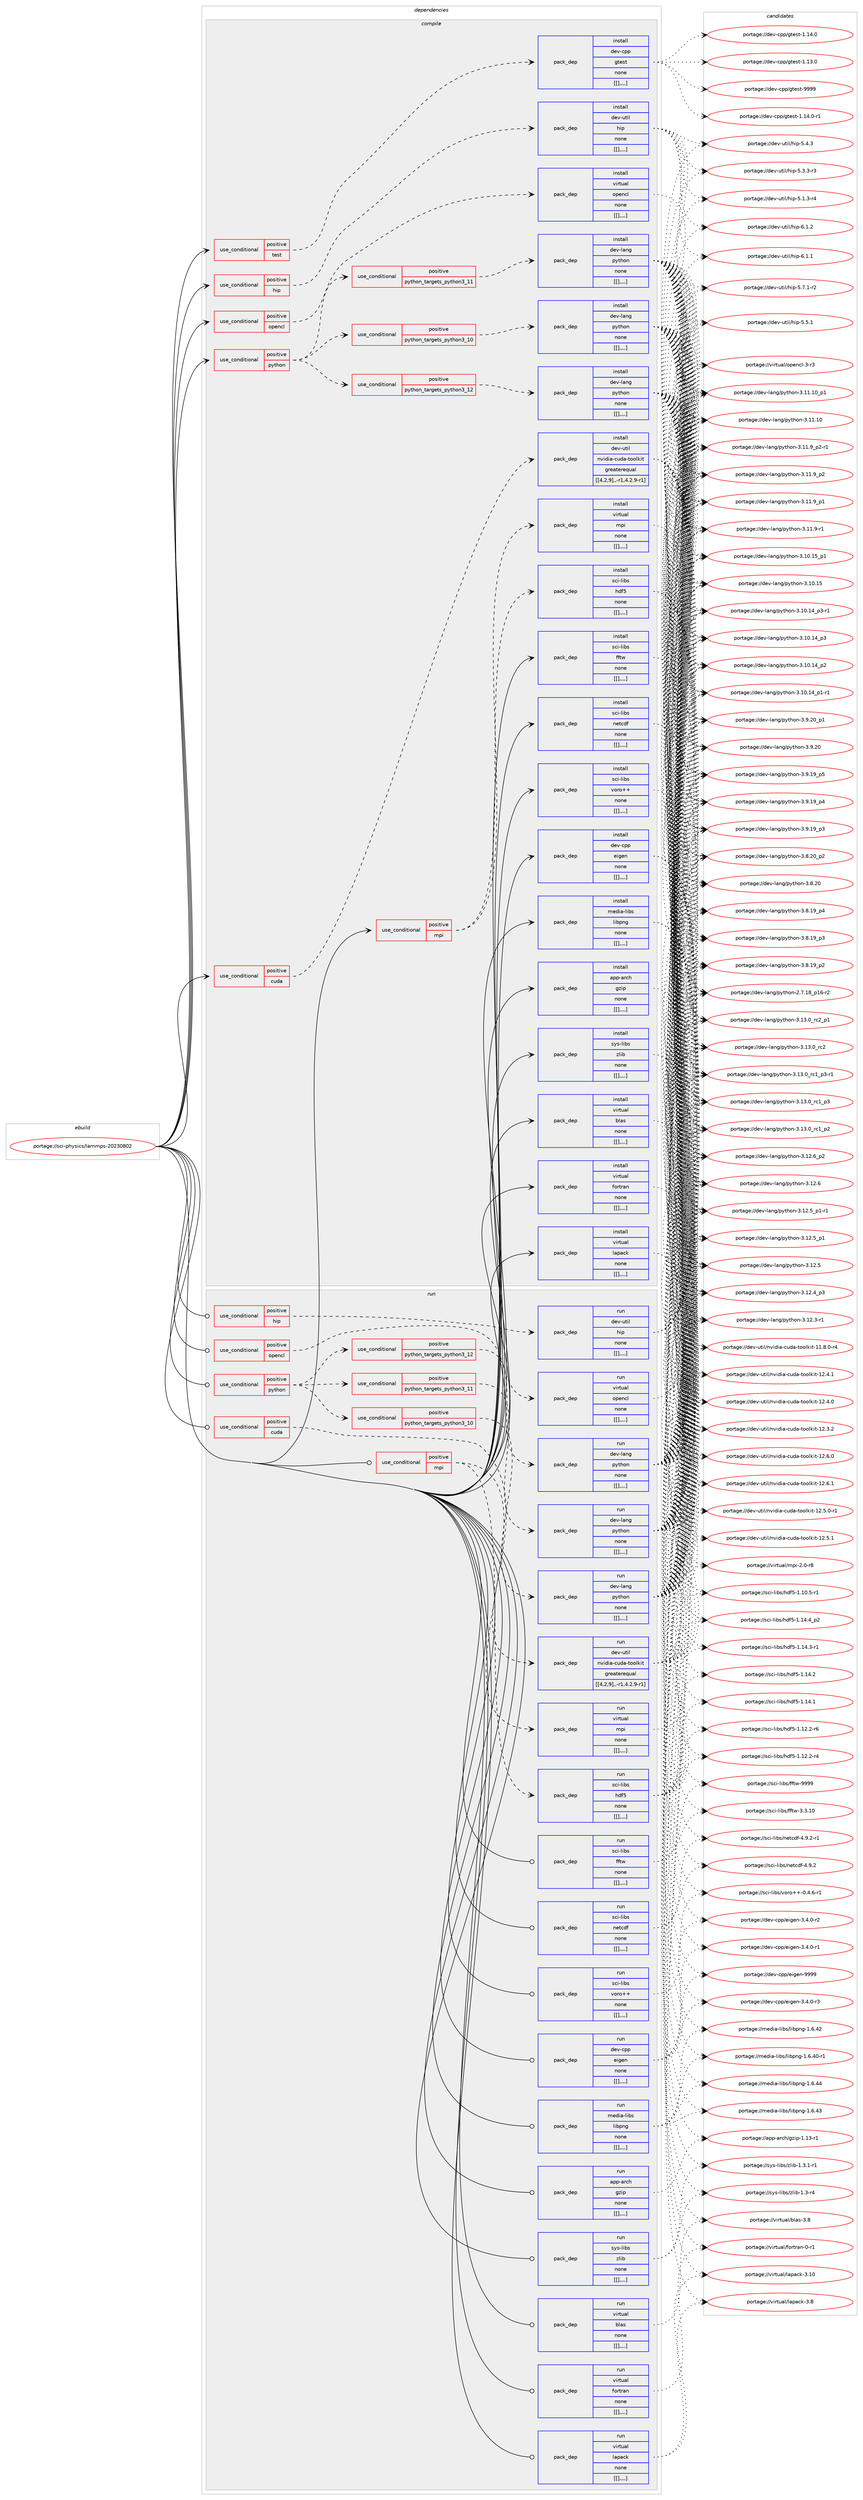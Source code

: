 digraph prolog {

# *************
# Graph options
# *************

newrank=true;
concentrate=true;
compound=true;
graph [rankdir=LR,fontname=Helvetica,fontsize=10,ranksep=1.5];#, ranksep=2.5, nodesep=0.2];
edge  [arrowhead=vee];
node  [fontname=Helvetica,fontsize=10];

# **********
# The ebuild
# **********

subgraph cluster_leftcol {
color=gray;
label=<<i>ebuild</i>>;
id [label="portage://sci-physics/lammps-20230802", color=red, width=4, href="../sci-physics/lammps-20230802.svg"];
}

# ****************
# The dependencies
# ****************

subgraph cluster_midcol {
color=gray;
label=<<i>dependencies</i>>;
subgraph cluster_compile {
fillcolor="#eeeeee";
style=filled;
label=<<i>compile</i>>;
subgraph cond112803 {
dependency420912 [label=<<TABLE BORDER="0" CELLBORDER="1" CELLSPACING="0" CELLPADDING="4"><TR><TD ROWSPAN="3" CELLPADDING="10">use_conditional</TD></TR><TR><TD>positive</TD></TR><TR><TD>cuda</TD></TR></TABLE>>, shape=none, color=red];
subgraph pack305187 {
dependency420913 [label=<<TABLE BORDER="0" CELLBORDER="1" CELLSPACING="0" CELLPADDING="4" WIDTH="220"><TR><TD ROWSPAN="6" CELLPADDING="30">pack_dep</TD></TR><TR><TD WIDTH="110">install</TD></TR><TR><TD>dev-util</TD></TR><TR><TD>nvidia-cuda-toolkit</TD></TR><TR><TD>greaterequal</TD></TR><TR><TD>[[4,2,9],,-r1,4.2.9-r1]</TD></TR></TABLE>>, shape=none, color=blue];
}
dependency420912:e -> dependency420913:w [weight=20,style="dashed",arrowhead="vee"];
}
id:e -> dependency420912:w [weight=20,style="solid",arrowhead="vee"];
subgraph cond112804 {
dependency420914 [label=<<TABLE BORDER="0" CELLBORDER="1" CELLSPACING="0" CELLPADDING="4"><TR><TD ROWSPAN="3" CELLPADDING="10">use_conditional</TD></TR><TR><TD>positive</TD></TR><TR><TD>hip</TD></TR></TABLE>>, shape=none, color=red];
subgraph pack305188 {
dependency420915 [label=<<TABLE BORDER="0" CELLBORDER="1" CELLSPACING="0" CELLPADDING="4" WIDTH="220"><TR><TD ROWSPAN="6" CELLPADDING="30">pack_dep</TD></TR><TR><TD WIDTH="110">install</TD></TR><TR><TD>dev-util</TD></TR><TR><TD>hip</TD></TR><TR><TD>none</TD></TR><TR><TD>[[],,,,]</TD></TR></TABLE>>, shape=none, color=blue];
}
dependency420914:e -> dependency420915:w [weight=20,style="dashed",arrowhead="vee"];
}
id:e -> dependency420914:w [weight=20,style="solid",arrowhead="vee"];
subgraph cond112805 {
dependency420916 [label=<<TABLE BORDER="0" CELLBORDER="1" CELLSPACING="0" CELLPADDING="4"><TR><TD ROWSPAN="3" CELLPADDING="10">use_conditional</TD></TR><TR><TD>positive</TD></TR><TR><TD>mpi</TD></TR></TABLE>>, shape=none, color=red];
subgraph pack305189 {
dependency420917 [label=<<TABLE BORDER="0" CELLBORDER="1" CELLSPACING="0" CELLPADDING="4" WIDTH="220"><TR><TD ROWSPAN="6" CELLPADDING="30">pack_dep</TD></TR><TR><TD WIDTH="110">install</TD></TR><TR><TD>virtual</TD></TR><TR><TD>mpi</TD></TR><TR><TD>none</TD></TR><TR><TD>[[],,,,]</TD></TR></TABLE>>, shape=none, color=blue];
}
dependency420916:e -> dependency420917:w [weight=20,style="dashed",arrowhead="vee"];
subgraph pack305190 {
dependency420918 [label=<<TABLE BORDER="0" CELLBORDER="1" CELLSPACING="0" CELLPADDING="4" WIDTH="220"><TR><TD ROWSPAN="6" CELLPADDING="30">pack_dep</TD></TR><TR><TD WIDTH="110">install</TD></TR><TR><TD>sci-libs</TD></TR><TR><TD>hdf5</TD></TR><TR><TD>none</TD></TR><TR><TD>[[],,,,]</TD></TR></TABLE>>, shape=none, color=blue];
}
dependency420916:e -> dependency420918:w [weight=20,style="dashed",arrowhead="vee"];
}
id:e -> dependency420916:w [weight=20,style="solid",arrowhead="vee"];
subgraph cond112806 {
dependency420919 [label=<<TABLE BORDER="0" CELLBORDER="1" CELLSPACING="0" CELLPADDING="4"><TR><TD ROWSPAN="3" CELLPADDING="10">use_conditional</TD></TR><TR><TD>positive</TD></TR><TR><TD>opencl</TD></TR></TABLE>>, shape=none, color=red];
subgraph pack305191 {
dependency420920 [label=<<TABLE BORDER="0" CELLBORDER="1" CELLSPACING="0" CELLPADDING="4" WIDTH="220"><TR><TD ROWSPAN="6" CELLPADDING="30">pack_dep</TD></TR><TR><TD WIDTH="110">install</TD></TR><TR><TD>virtual</TD></TR><TR><TD>opencl</TD></TR><TR><TD>none</TD></TR><TR><TD>[[],,,,]</TD></TR></TABLE>>, shape=none, color=blue];
}
dependency420919:e -> dependency420920:w [weight=20,style="dashed",arrowhead="vee"];
}
id:e -> dependency420919:w [weight=20,style="solid",arrowhead="vee"];
subgraph cond112807 {
dependency420921 [label=<<TABLE BORDER="0" CELLBORDER="1" CELLSPACING="0" CELLPADDING="4"><TR><TD ROWSPAN="3" CELLPADDING="10">use_conditional</TD></TR><TR><TD>positive</TD></TR><TR><TD>python</TD></TR></TABLE>>, shape=none, color=red];
subgraph cond112808 {
dependency420922 [label=<<TABLE BORDER="0" CELLBORDER="1" CELLSPACING="0" CELLPADDING="4"><TR><TD ROWSPAN="3" CELLPADDING="10">use_conditional</TD></TR><TR><TD>positive</TD></TR><TR><TD>python_targets_python3_10</TD></TR></TABLE>>, shape=none, color=red];
subgraph pack305192 {
dependency420923 [label=<<TABLE BORDER="0" CELLBORDER="1" CELLSPACING="0" CELLPADDING="4" WIDTH="220"><TR><TD ROWSPAN="6" CELLPADDING="30">pack_dep</TD></TR><TR><TD WIDTH="110">install</TD></TR><TR><TD>dev-lang</TD></TR><TR><TD>python</TD></TR><TR><TD>none</TD></TR><TR><TD>[[],,,,]</TD></TR></TABLE>>, shape=none, color=blue];
}
dependency420922:e -> dependency420923:w [weight=20,style="dashed",arrowhead="vee"];
}
dependency420921:e -> dependency420922:w [weight=20,style="dashed",arrowhead="vee"];
subgraph cond112809 {
dependency420924 [label=<<TABLE BORDER="0" CELLBORDER="1" CELLSPACING="0" CELLPADDING="4"><TR><TD ROWSPAN="3" CELLPADDING="10">use_conditional</TD></TR><TR><TD>positive</TD></TR><TR><TD>python_targets_python3_11</TD></TR></TABLE>>, shape=none, color=red];
subgraph pack305193 {
dependency420925 [label=<<TABLE BORDER="0" CELLBORDER="1" CELLSPACING="0" CELLPADDING="4" WIDTH="220"><TR><TD ROWSPAN="6" CELLPADDING="30">pack_dep</TD></TR><TR><TD WIDTH="110">install</TD></TR><TR><TD>dev-lang</TD></TR><TR><TD>python</TD></TR><TR><TD>none</TD></TR><TR><TD>[[],,,,]</TD></TR></TABLE>>, shape=none, color=blue];
}
dependency420924:e -> dependency420925:w [weight=20,style="dashed",arrowhead="vee"];
}
dependency420921:e -> dependency420924:w [weight=20,style="dashed",arrowhead="vee"];
subgraph cond112810 {
dependency420926 [label=<<TABLE BORDER="0" CELLBORDER="1" CELLSPACING="0" CELLPADDING="4"><TR><TD ROWSPAN="3" CELLPADDING="10">use_conditional</TD></TR><TR><TD>positive</TD></TR><TR><TD>python_targets_python3_12</TD></TR></TABLE>>, shape=none, color=red];
subgraph pack305194 {
dependency420927 [label=<<TABLE BORDER="0" CELLBORDER="1" CELLSPACING="0" CELLPADDING="4" WIDTH="220"><TR><TD ROWSPAN="6" CELLPADDING="30">pack_dep</TD></TR><TR><TD WIDTH="110">install</TD></TR><TR><TD>dev-lang</TD></TR><TR><TD>python</TD></TR><TR><TD>none</TD></TR><TR><TD>[[],,,,]</TD></TR></TABLE>>, shape=none, color=blue];
}
dependency420926:e -> dependency420927:w [weight=20,style="dashed",arrowhead="vee"];
}
dependency420921:e -> dependency420926:w [weight=20,style="dashed",arrowhead="vee"];
}
id:e -> dependency420921:w [weight=20,style="solid",arrowhead="vee"];
subgraph cond112811 {
dependency420928 [label=<<TABLE BORDER="0" CELLBORDER="1" CELLSPACING="0" CELLPADDING="4"><TR><TD ROWSPAN="3" CELLPADDING="10">use_conditional</TD></TR><TR><TD>positive</TD></TR><TR><TD>test</TD></TR></TABLE>>, shape=none, color=red];
subgraph pack305195 {
dependency420929 [label=<<TABLE BORDER="0" CELLBORDER="1" CELLSPACING="0" CELLPADDING="4" WIDTH="220"><TR><TD ROWSPAN="6" CELLPADDING="30">pack_dep</TD></TR><TR><TD WIDTH="110">install</TD></TR><TR><TD>dev-cpp</TD></TR><TR><TD>gtest</TD></TR><TR><TD>none</TD></TR><TR><TD>[[],,,,]</TD></TR></TABLE>>, shape=none, color=blue];
}
dependency420928:e -> dependency420929:w [weight=20,style="dashed",arrowhead="vee"];
}
id:e -> dependency420928:w [weight=20,style="solid",arrowhead="vee"];
subgraph pack305196 {
dependency420930 [label=<<TABLE BORDER="0" CELLBORDER="1" CELLSPACING="0" CELLPADDING="4" WIDTH="220"><TR><TD ROWSPAN="6" CELLPADDING="30">pack_dep</TD></TR><TR><TD WIDTH="110">install</TD></TR><TR><TD>app-arch</TD></TR><TR><TD>gzip</TD></TR><TR><TD>none</TD></TR><TR><TD>[[],,,,]</TD></TR></TABLE>>, shape=none, color=blue];
}
id:e -> dependency420930:w [weight=20,style="solid",arrowhead="vee"];
subgraph pack305197 {
dependency420931 [label=<<TABLE BORDER="0" CELLBORDER="1" CELLSPACING="0" CELLPADDING="4" WIDTH="220"><TR><TD ROWSPAN="6" CELLPADDING="30">pack_dep</TD></TR><TR><TD WIDTH="110">install</TD></TR><TR><TD>dev-cpp</TD></TR><TR><TD>eigen</TD></TR><TR><TD>none</TD></TR><TR><TD>[[],,,,]</TD></TR></TABLE>>, shape=none, color=blue];
}
id:e -> dependency420931:w [weight=20,style="solid",arrowhead="vee"];
subgraph pack305198 {
dependency420932 [label=<<TABLE BORDER="0" CELLBORDER="1" CELLSPACING="0" CELLPADDING="4" WIDTH="220"><TR><TD ROWSPAN="6" CELLPADDING="30">pack_dep</TD></TR><TR><TD WIDTH="110">install</TD></TR><TR><TD>media-libs</TD></TR><TR><TD>libpng</TD></TR><TR><TD>none</TD></TR><TR><TD>[[],,,,]</TD></TR></TABLE>>, shape=none, color=blue];
}
id:e -> dependency420932:w [weight=20,style="solid",arrowhead="vee"];
subgraph pack305199 {
dependency420933 [label=<<TABLE BORDER="0" CELLBORDER="1" CELLSPACING="0" CELLPADDING="4" WIDTH="220"><TR><TD ROWSPAN="6" CELLPADDING="30">pack_dep</TD></TR><TR><TD WIDTH="110">install</TD></TR><TR><TD>sci-libs</TD></TR><TR><TD>fftw</TD></TR><TR><TD>none</TD></TR><TR><TD>[[],,,,]</TD></TR></TABLE>>, shape=none, color=blue];
}
id:e -> dependency420933:w [weight=20,style="solid",arrowhead="vee"];
subgraph pack305200 {
dependency420934 [label=<<TABLE BORDER="0" CELLBORDER="1" CELLSPACING="0" CELLPADDING="4" WIDTH="220"><TR><TD ROWSPAN="6" CELLPADDING="30">pack_dep</TD></TR><TR><TD WIDTH="110">install</TD></TR><TR><TD>sci-libs</TD></TR><TR><TD>netcdf</TD></TR><TR><TD>none</TD></TR><TR><TD>[[],,,,]</TD></TR></TABLE>>, shape=none, color=blue];
}
id:e -> dependency420934:w [weight=20,style="solid",arrowhead="vee"];
subgraph pack305201 {
dependency420935 [label=<<TABLE BORDER="0" CELLBORDER="1" CELLSPACING="0" CELLPADDING="4" WIDTH="220"><TR><TD ROWSPAN="6" CELLPADDING="30">pack_dep</TD></TR><TR><TD WIDTH="110">install</TD></TR><TR><TD>sci-libs</TD></TR><TR><TD>voro++</TD></TR><TR><TD>none</TD></TR><TR><TD>[[],,,,]</TD></TR></TABLE>>, shape=none, color=blue];
}
id:e -> dependency420935:w [weight=20,style="solid",arrowhead="vee"];
subgraph pack305202 {
dependency420936 [label=<<TABLE BORDER="0" CELLBORDER="1" CELLSPACING="0" CELLPADDING="4" WIDTH="220"><TR><TD ROWSPAN="6" CELLPADDING="30">pack_dep</TD></TR><TR><TD WIDTH="110">install</TD></TR><TR><TD>sys-libs</TD></TR><TR><TD>zlib</TD></TR><TR><TD>none</TD></TR><TR><TD>[[],,,,]</TD></TR></TABLE>>, shape=none, color=blue];
}
id:e -> dependency420936:w [weight=20,style="solid",arrowhead="vee"];
subgraph pack305203 {
dependency420937 [label=<<TABLE BORDER="0" CELLBORDER="1" CELLSPACING="0" CELLPADDING="4" WIDTH="220"><TR><TD ROWSPAN="6" CELLPADDING="30">pack_dep</TD></TR><TR><TD WIDTH="110">install</TD></TR><TR><TD>virtual</TD></TR><TR><TD>blas</TD></TR><TR><TD>none</TD></TR><TR><TD>[[],,,,]</TD></TR></TABLE>>, shape=none, color=blue];
}
id:e -> dependency420937:w [weight=20,style="solid",arrowhead="vee"];
subgraph pack305204 {
dependency420938 [label=<<TABLE BORDER="0" CELLBORDER="1" CELLSPACING="0" CELLPADDING="4" WIDTH="220"><TR><TD ROWSPAN="6" CELLPADDING="30">pack_dep</TD></TR><TR><TD WIDTH="110">install</TD></TR><TR><TD>virtual</TD></TR><TR><TD>fortran</TD></TR><TR><TD>none</TD></TR><TR><TD>[[],,,,]</TD></TR></TABLE>>, shape=none, color=blue];
}
id:e -> dependency420938:w [weight=20,style="solid",arrowhead="vee"];
subgraph pack305205 {
dependency420939 [label=<<TABLE BORDER="0" CELLBORDER="1" CELLSPACING="0" CELLPADDING="4" WIDTH="220"><TR><TD ROWSPAN="6" CELLPADDING="30">pack_dep</TD></TR><TR><TD WIDTH="110">install</TD></TR><TR><TD>virtual</TD></TR><TR><TD>lapack</TD></TR><TR><TD>none</TD></TR><TR><TD>[[],,,,]</TD></TR></TABLE>>, shape=none, color=blue];
}
id:e -> dependency420939:w [weight=20,style="solid",arrowhead="vee"];
}
subgraph cluster_compileandrun {
fillcolor="#eeeeee";
style=filled;
label=<<i>compile and run</i>>;
}
subgraph cluster_run {
fillcolor="#eeeeee";
style=filled;
label=<<i>run</i>>;
subgraph cond112812 {
dependency420940 [label=<<TABLE BORDER="0" CELLBORDER="1" CELLSPACING="0" CELLPADDING="4"><TR><TD ROWSPAN="3" CELLPADDING="10">use_conditional</TD></TR><TR><TD>positive</TD></TR><TR><TD>cuda</TD></TR></TABLE>>, shape=none, color=red];
subgraph pack305206 {
dependency420941 [label=<<TABLE BORDER="0" CELLBORDER="1" CELLSPACING="0" CELLPADDING="4" WIDTH="220"><TR><TD ROWSPAN="6" CELLPADDING="30">pack_dep</TD></TR><TR><TD WIDTH="110">run</TD></TR><TR><TD>dev-util</TD></TR><TR><TD>nvidia-cuda-toolkit</TD></TR><TR><TD>greaterequal</TD></TR><TR><TD>[[4,2,9],,-r1,4.2.9-r1]</TD></TR></TABLE>>, shape=none, color=blue];
}
dependency420940:e -> dependency420941:w [weight=20,style="dashed",arrowhead="vee"];
}
id:e -> dependency420940:w [weight=20,style="solid",arrowhead="odot"];
subgraph cond112813 {
dependency420942 [label=<<TABLE BORDER="0" CELLBORDER="1" CELLSPACING="0" CELLPADDING="4"><TR><TD ROWSPAN="3" CELLPADDING="10">use_conditional</TD></TR><TR><TD>positive</TD></TR><TR><TD>hip</TD></TR></TABLE>>, shape=none, color=red];
subgraph pack305207 {
dependency420943 [label=<<TABLE BORDER="0" CELLBORDER="1" CELLSPACING="0" CELLPADDING="4" WIDTH="220"><TR><TD ROWSPAN="6" CELLPADDING="30">pack_dep</TD></TR><TR><TD WIDTH="110">run</TD></TR><TR><TD>dev-util</TD></TR><TR><TD>hip</TD></TR><TR><TD>none</TD></TR><TR><TD>[[],,,,]</TD></TR></TABLE>>, shape=none, color=blue];
}
dependency420942:e -> dependency420943:w [weight=20,style="dashed",arrowhead="vee"];
}
id:e -> dependency420942:w [weight=20,style="solid",arrowhead="odot"];
subgraph cond112814 {
dependency420944 [label=<<TABLE BORDER="0" CELLBORDER="1" CELLSPACING="0" CELLPADDING="4"><TR><TD ROWSPAN="3" CELLPADDING="10">use_conditional</TD></TR><TR><TD>positive</TD></TR><TR><TD>mpi</TD></TR></TABLE>>, shape=none, color=red];
subgraph pack305208 {
dependency420945 [label=<<TABLE BORDER="0" CELLBORDER="1" CELLSPACING="0" CELLPADDING="4" WIDTH="220"><TR><TD ROWSPAN="6" CELLPADDING="30">pack_dep</TD></TR><TR><TD WIDTH="110">run</TD></TR><TR><TD>virtual</TD></TR><TR><TD>mpi</TD></TR><TR><TD>none</TD></TR><TR><TD>[[],,,,]</TD></TR></TABLE>>, shape=none, color=blue];
}
dependency420944:e -> dependency420945:w [weight=20,style="dashed",arrowhead="vee"];
subgraph pack305209 {
dependency420946 [label=<<TABLE BORDER="0" CELLBORDER="1" CELLSPACING="0" CELLPADDING="4" WIDTH="220"><TR><TD ROWSPAN="6" CELLPADDING="30">pack_dep</TD></TR><TR><TD WIDTH="110">run</TD></TR><TR><TD>sci-libs</TD></TR><TR><TD>hdf5</TD></TR><TR><TD>none</TD></TR><TR><TD>[[],,,,]</TD></TR></TABLE>>, shape=none, color=blue];
}
dependency420944:e -> dependency420946:w [weight=20,style="dashed",arrowhead="vee"];
}
id:e -> dependency420944:w [weight=20,style="solid",arrowhead="odot"];
subgraph cond112815 {
dependency420947 [label=<<TABLE BORDER="0" CELLBORDER="1" CELLSPACING="0" CELLPADDING="4"><TR><TD ROWSPAN="3" CELLPADDING="10">use_conditional</TD></TR><TR><TD>positive</TD></TR><TR><TD>opencl</TD></TR></TABLE>>, shape=none, color=red];
subgraph pack305210 {
dependency420948 [label=<<TABLE BORDER="0" CELLBORDER="1" CELLSPACING="0" CELLPADDING="4" WIDTH="220"><TR><TD ROWSPAN="6" CELLPADDING="30">pack_dep</TD></TR><TR><TD WIDTH="110">run</TD></TR><TR><TD>virtual</TD></TR><TR><TD>opencl</TD></TR><TR><TD>none</TD></TR><TR><TD>[[],,,,]</TD></TR></TABLE>>, shape=none, color=blue];
}
dependency420947:e -> dependency420948:w [weight=20,style="dashed",arrowhead="vee"];
}
id:e -> dependency420947:w [weight=20,style="solid",arrowhead="odot"];
subgraph cond112816 {
dependency420949 [label=<<TABLE BORDER="0" CELLBORDER="1" CELLSPACING="0" CELLPADDING="4"><TR><TD ROWSPAN="3" CELLPADDING="10">use_conditional</TD></TR><TR><TD>positive</TD></TR><TR><TD>python</TD></TR></TABLE>>, shape=none, color=red];
subgraph cond112817 {
dependency420950 [label=<<TABLE BORDER="0" CELLBORDER="1" CELLSPACING="0" CELLPADDING="4"><TR><TD ROWSPAN="3" CELLPADDING="10">use_conditional</TD></TR><TR><TD>positive</TD></TR><TR><TD>python_targets_python3_10</TD></TR></TABLE>>, shape=none, color=red];
subgraph pack305211 {
dependency420951 [label=<<TABLE BORDER="0" CELLBORDER="1" CELLSPACING="0" CELLPADDING="4" WIDTH="220"><TR><TD ROWSPAN="6" CELLPADDING="30">pack_dep</TD></TR><TR><TD WIDTH="110">run</TD></TR><TR><TD>dev-lang</TD></TR><TR><TD>python</TD></TR><TR><TD>none</TD></TR><TR><TD>[[],,,,]</TD></TR></TABLE>>, shape=none, color=blue];
}
dependency420950:e -> dependency420951:w [weight=20,style="dashed",arrowhead="vee"];
}
dependency420949:e -> dependency420950:w [weight=20,style="dashed",arrowhead="vee"];
subgraph cond112818 {
dependency420952 [label=<<TABLE BORDER="0" CELLBORDER="1" CELLSPACING="0" CELLPADDING="4"><TR><TD ROWSPAN="3" CELLPADDING="10">use_conditional</TD></TR><TR><TD>positive</TD></TR><TR><TD>python_targets_python3_11</TD></TR></TABLE>>, shape=none, color=red];
subgraph pack305212 {
dependency420953 [label=<<TABLE BORDER="0" CELLBORDER="1" CELLSPACING="0" CELLPADDING="4" WIDTH="220"><TR><TD ROWSPAN="6" CELLPADDING="30">pack_dep</TD></TR><TR><TD WIDTH="110">run</TD></TR><TR><TD>dev-lang</TD></TR><TR><TD>python</TD></TR><TR><TD>none</TD></TR><TR><TD>[[],,,,]</TD></TR></TABLE>>, shape=none, color=blue];
}
dependency420952:e -> dependency420953:w [weight=20,style="dashed",arrowhead="vee"];
}
dependency420949:e -> dependency420952:w [weight=20,style="dashed",arrowhead="vee"];
subgraph cond112819 {
dependency420954 [label=<<TABLE BORDER="0" CELLBORDER="1" CELLSPACING="0" CELLPADDING="4"><TR><TD ROWSPAN="3" CELLPADDING="10">use_conditional</TD></TR><TR><TD>positive</TD></TR><TR><TD>python_targets_python3_12</TD></TR></TABLE>>, shape=none, color=red];
subgraph pack305213 {
dependency420955 [label=<<TABLE BORDER="0" CELLBORDER="1" CELLSPACING="0" CELLPADDING="4" WIDTH="220"><TR><TD ROWSPAN="6" CELLPADDING="30">pack_dep</TD></TR><TR><TD WIDTH="110">run</TD></TR><TR><TD>dev-lang</TD></TR><TR><TD>python</TD></TR><TR><TD>none</TD></TR><TR><TD>[[],,,,]</TD></TR></TABLE>>, shape=none, color=blue];
}
dependency420954:e -> dependency420955:w [weight=20,style="dashed",arrowhead="vee"];
}
dependency420949:e -> dependency420954:w [weight=20,style="dashed",arrowhead="vee"];
}
id:e -> dependency420949:w [weight=20,style="solid",arrowhead="odot"];
subgraph pack305214 {
dependency420956 [label=<<TABLE BORDER="0" CELLBORDER="1" CELLSPACING="0" CELLPADDING="4" WIDTH="220"><TR><TD ROWSPAN="6" CELLPADDING="30">pack_dep</TD></TR><TR><TD WIDTH="110">run</TD></TR><TR><TD>app-arch</TD></TR><TR><TD>gzip</TD></TR><TR><TD>none</TD></TR><TR><TD>[[],,,,]</TD></TR></TABLE>>, shape=none, color=blue];
}
id:e -> dependency420956:w [weight=20,style="solid",arrowhead="odot"];
subgraph pack305215 {
dependency420957 [label=<<TABLE BORDER="0" CELLBORDER="1" CELLSPACING="0" CELLPADDING="4" WIDTH="220"><TR><TD ROWSPAN="6" CELLPADDING="30">pack_dep</TD></TR><TR><TD WIDTH="110">run</TD></TR><TR><TD>dev-cpp</TD></TR><TR><TD>eigen</TD></TR><TR><TD>none</TD></TR><TR><TD>[[],,,,]</TD></TR></TABLE>>, shape=none, color=blue];
}
id:e -> dependency420957:w [weight=20,style="solid",arrowhead="odot"];
subgraph pack305216 {
dependency420958 [label=<<TABLE BORDER="0" CELLBORDER="1" CELLSPACING="0" CELLPADDING="4" WIDTH="220"><TR><TD ROWSPAN="6" CELLPADDING="30">pack_dep</TD></TR><TR><TD WIDTH="110">run</TD></TR><TR><TD>media-libs</TD></TR><TR><TD>libpng</TD></TR><TR><TD>none</TD></TR><TR><TD>[[],,,,]</TD></TR></TABLE>>, shape=none, color=blue];
}
id:e -> dependency420958:w [weight=20,style="solid",arrowhead="odot"];
subgraph pack305217 {
dependency420959 [label=<<TABLE BORDER="0" CELLBORDER="1" CELLSPACING="0" CELLPADDING="4" WIDTH="220"><TR><TD ROWSPAN="6" CELLPADDING="30">pack_dep</TD></TR><TR><TD WIDTH="110">run</TD></TR><TR><TD>sci-libs</TD></TR><TR><TD>fftw</TD></TR><TR><TD>none</TD></TR><TR><TD>[[],,,,]</TD></TR></TABLE>>, shape=none, color=blue];
}
id:e -> dependency420959:w [weight=20,style="solid",arrowhead="odot"];
subgraph pack305218 {
dependency420960 [label=<<TABLE BORDER="0" CELLBORDER="1" CELLSPACING="0" CELLPADDING="4" WIDTH="220"><TR><TD ROWSPAN="6" CELLPADDING="30">pack_dep</TD></TR><TR><TD WIDTH="110">run</TD></TR><TR><TD>sci-libs</TD></TR><TR><TD>netcdf</TD></TR><TR><TD>none</TD></TR><TR><TD>[[],,,,]</TD></TR></TABLE>>, shape=none, color=blue];
}
id:e -> dependency420960:w [weight=20,style="solid",arrowhead="odot"];
subgraph pack305219 {
dependency420961 [label=<<TABLE BORDER="0" CELLBORDER="1" CELLSPACING="0" CELLPADDING="4" WIDTH="220"><TR><TD ROWSPAN="6" CELLPADDING="30">pack_dep</TD></TR><TR><TD WIDTH="110">run</TD></TR><TR><TD>sci-libs</TD></TR><TR><TD>voro++</TD></TR><TR><TD>none</TD></TR><TR><TD>[[],,,,]</TD></TR></TABLE>>, shape=none, color=blue];
}
id:e -> dependency420961:w [weight=20,style="solid",arrowhead="odot"];
subgraph pack305220 {
dependency420962 [label=<<TABLE BORDER="0" CELLBORDER="1" CELLSPACING="0" CELLPADDING="4" WIDTH="220"><TR><TD ROWSPAN="6" CELLPADDING="30">pack_dep</TD></TR><TR><TD WIDTH="110">run</TD></TR><TR><TD>sys-libs</TD></TR><TR><TD>zlib</TD></TR><TR><TD>none</TD></TR><TR><TD>[[],,,,]</TD></TR></TABLE>>, shape=none, color=blue];
}
id:e -> dependency420962:w [weight=20,style="solid",arrowhead="odot"];
subgraph pack305221 {
dependency420963 [label=<<TABLE BORDER="0" CELLBORDER="1" CELLSPACING="0" CELLPADDING="4" WIDTH="220"><TR><TD ROWSPAN="6" CELLPADDING="30">pack_dep</TD></TR><TR><TD WIDTH="110">run</TD></TR><TR><TD>virtual</TD></TR><TR><TD>blas</TD></TR><TR><TD>none</TD></TR><TR><TD>[[],,,,]</TD></TR></TABLE>>, shape=none, color=blue];
}
id:e -> dependency420963:w [weight=20,style="solid",arrowhead="odot"];
subgraph pack305222 {
dependency420964 [label=<<TABLE BORDER="0" CELLBORDER="1" CELLSPACING="0" CELLPADDING="4" WIDTH="220"><TR><TD ROWSPAN="6" CELLPADDING="30">pack_dep</TD></TR><TR><TD WIDTH="110">run</TD></TR><TR><TD>virtual</TD></TR><TR><TD>fortran</TD></TR><TR><TD>none</TD></TR><TR><TD>[[],,,,]</TD></TR></TABLE>>, shape=none, color=blue];
}
id:e -> dependency420964:w [weight=20,style="solid",arrowhead="odot"];
subgraph pack305223 {
dependency420965 [label=<<TABLE BORDER="0" CELLBORDER="1" CELLSPACING="0" CELLPADDING="4" WIDTH="220"><TR><TD ROWSPAN="6" CELLPADDING="30">pack_dep</TD></TR><TR><TD WIDTH="110">run</TD></TR><TR><TD>virtual</TD></TR><TR><TD>lapack</TD></TR><TR><TD>none</TD></TR><TR><TD>[[],,,,]</TD></TR></TABLE>>, shape=none, color=blue];
}
id:e -> dependency420965:w [weight=20,style="solid",arrowhead="odot"];
}
}

# **************
# The candidates
# **************

subgraph cluster_choices {
rank=same;
color=gray;
label=<<i>candidates</i>>;

subgraph choice305187 {
color=black;
nodesep=1;
choice1001011184511711610510847110118105100105974599117100974511611111110810710511645495046544649 [label="portage://dev-util/nvidia-cuda-toolkit-12.6.1", color=red, width=4,href="../dev-util/nvidia-cuda-toolkit-12.6.1.svg"];
choice1001011184511711610510847110118105100105974599117100974511611111110810710511645495046544648 [label="portage://dev-util/nvidia-cuda-toolkit-12.6.0", color=red, width=4,href="../dev-util/nvidia-cuda-toolkit-12.6.0.svg"];
choice1001011184511711610510847110118105100105974599117100974511611111110810710511645495046534649 [label="portage://dev-util/nvidia-cuda-toolkit-12.5.1", color=red, width=4,href="../dev-util/nvidia-cuda-toolkit-12.5.1.svg"];
choice10010111845117116105108471101181051001059745991171009745116111111108107105116454950465346484511449 [label="portage://dev-util/nvidia-cuda-toolkit-12.5.0-r1", color=red, width=4,href="../dev-util/nvidia-cuda-toolkit-12.5.0-r1.svg"];
choice1001011184511711610510847110118105100105974599117100974511611111110810710511645495046524649 [label="portage://dev-util/nvidia-cuda-toolkit-12.4.1", color=red, width=4,href="../dev-util/nvidia-cuda-toolkit-12.4.1.svg"];
choice1001011184511711610510847110118105100105974599117100974511611111110810710511645495046524648 [label="portage://dev-util/nvidia-cuda-toolkit-12.4.0", color=red, width=4,href="../dev-util/nvidia-cuda-toolkit-12.4.0.svg"];
choice1001011184511711610510847110118105100105974599117100974511611111110810710511645495046514650 [label="portage://dev-util/nvidia-cuda-toolkit-12.3.2", color=red, width=4,href="../dev-util/nvidia-cuda-toolkit-12.3.2.svg"];
choice10010111845117116105108471101181051001059745991171009745116111111108107105116454949465646484511452 [label="portage://dev-util/nvidia-cuda-toolkit-11.8.0-r4", color=red, width=4,href="../dev-util/nvidia-cuda-toolkit-11.8.0-r4.svg"];
dependency420913:e -> choice1001011184511711610510847110118105100105974599117100974511611111110810710511645495046544649:w [style=dotted,weight="100"];
dependency420913:e -> choice1001011184511711610510847110118105100105974599117100974511611111110810710511645495046544648:w [style=dotted,weight="100"];
dependency420913:e -> choice1001011184511711610510847110118105100105974599117100974511611111110810710511645495046534649:w [style=dotted,weight="100"];
dependency420913:e -> choice10010111845117116105108471101181051001059745991171009745116111111108107105116454950465346484511449:w [style=dotted,weight="100"];
dependency420913:e -> choice1001011184511711610510847110118105100105974599117100974511611111110810710511645495046524649:w [style=dotted,weight="100"];
dependency420913:e -> choice1001011184511711610510847110118105100105974599117100974511611111110810710511645495046524648:w [style=dotted,weight="100"];
dependency420913:e -> choice1001011184511711610510847110118105100105974599117100974511611111110810710511645495046514650:w [style=dotted,weight="100"];
dependency420913:e -> choice10010111845117116105108471101181051001059745991171009745116111111108107105116454949465646484511452:w [style=dotted,weight="100"];
}
subgraph choice305188 {
color=black;
nodesep=1;
choice1001011184511711610510847104105112455446494650 [label="portage://dev-util/hip-6.1.2", color=red, width=4,href="../dev-util/hip-6.1.2.svg"];
choice1001011184511711610510847104105112455446494649 [label="portage://dev-util/hip-6.1.1", color=red, width=4,href="../dev-util/hip-6.1.1.svg"];
choice10010111845117116105108471041051124553465546494511450 [label="portage://dev-util/hip-5.7.1-r2", color=red, width=4,href="../dev-util/hip-5.7.1-r2.svg"];
choice1001011184511711610510847104105112455346534649 [label="portage://dev-util/hip-5.5.1", color=red, width=4,href="../dev-util/hip-5.5.1.svg"];
choice1001011184511711610510847104105112455346524651 [label="portage://dev-util/hip-5.4.3", color=red, width=4,href="../dev-util/hip-5.4.3.svg"];
choice10010111845117116105108471041051124553465146514511451 [label="portage://dev-util/hip-5.3.3-r3", color=red, width=4,href="../dev-util/hip-5.3.3-r3.svg"];
choice10010111845117116105108471041051124553464946514511452 [label="portage://dev-util/hip-5.1.3-r4", color=red, width=4,href="../dev-util/hip-5.1.3-r4.svg"];
dependency420915:e -> choice1001011184511711610510847104105112455446494650:w [style=dotted,weight="100"];
dependency420915:e -> choice1001011184511711610510847104105112455446494649:w [style=dotted,weight="100"];
dependency420915:e -> choice10010111845117116105108471041051124553465546494511450:w [style=dotted,weight="100"];
dependency420915:e -> choice1001011184511711610510847104105112455346534649:w [style=dotted,weight="100"];
dependency420915:e -> choice1001011184511711610510847104105112455346524651:w [style=dotted,weight="100"];
dependency420915:e -> choice10010111845117116105108471041051124553465146514511451:w [style=dotted,weight="100"];
dependency420915:e -> choice10010111845117116105108471041051124553464946514511452:w [style=dotted,weight="100"];
}
subgraph choice305189 {
color=black;
nodesep=1;
choice1181051141161179710847109112105455046484511456 [label="portage://virtual/mpi-2.0-r8", color=red, width=4,href="../virtual/mpi-2.0-r8.svg"];
dependency420917:e -> choice1181051141161179710847109112105455046484511456:w [style=dotted,weight="100"];
}
subgraph choice305190 {
color=black;
nodesep=1;
choice1159910545108105981154710410010253454946495246529511250 [label="portage://sci-libs/hdf5-1.14.4_p2", color=red, width=4,href="../sci-libs/hdf5-1.14.4_p2.svg"];
choice1159910545108105981154710410010253454946495246514511449 [label="portage://sci-libs/hdf5-1.14.3-r1", color=red, width=4,href="../sci-libs/hdf5-1.14.3-r1.svg"];
choice115991054510810598115471041001025345494649524650 [label="portage://sci-libs/hdf5-1.14.2", color=red, width=4,href="../sci-libs/hdf5-1.14.2.svg"];
choice115991054510810598115471041001025345494649524649 [label="portage://sci-libs/hdf5-1.14.1", color=red, width=4,href="../sci-libs/hdf5-1.14.1.svg"];
choice1159910545108105981154710410010253454946495046504511454 [label="portage://sci-libs/hdf5-1.12.2-r6", color=red, width=4,href="../sci-libs/hdf5-1.12.2-r6.svg"];
choice1159910545108105981154710410010253454946495046504511452 [label="portage://sci-libs/hdf5-1.12.2-r4", color=red, width=4,href="../sci-libs/hdf5-1.12.2-r4.svg"];
choice1159910545108105981154710410010253454946494846534511449 [label="portage://sci-libs/hdf5-1.10.5-r1", color=red, width=4,href="../sci-libs/hdf5-1.10.5-r1.svg"];
dependency420918:e -> choice1159910545108105981154710410010253454946495246529511250:w [style=dotted,weight="100"];
dependency420918:e -> choice1159910545108105981154710410010253454946495246514511449:w [style=dotted,weight="100"];
dependency420918:e -> choice115991054510810598115471041001025345494649524650:w [style=dotted,weight="100"];
dependency420918:e -> choice115991054510810598115471041001025345494649524649:w [style=dotted,weight="100"];
dependency420918:e -> choice1159910545108105981154710410010253454946495046504511454:w [style=dotted,weight="100"];
dependency420918:e -> choice1159910545108105981154710410010253454946495046504511452:w [style=dotted,weight="100"];
dependency420918:e -> choice1159910545108105981154710410010253454946494846534511449:w [style=dotted,weight="100"];
}
subgraph choice305191 {
color=black;
nodesep=1;
choice11810511411611797108471111121011109910845514511451 [label="portage://virtual/opencl-3-r3", color=red, width=4,href="../virtual/opencl-3-r3.svg"];
dependency420920:e -> choice11810511411611797108471111121011109910845514511451:w [style=dotted,weight="100"];
}
subgraph choice305192 {
color=black;
nodesep=1;
choice100101118451089711010347112121116104111110455146495146489511499509511249 [label="portage://dev-lang/python-3.13.0_rc2_p1", color=red, width=4,href="../dev-lang/python-3.13.0_rc2_p1.svg"];
choice10010111845108971101034711212111610411111045514649514648951149950 [label="portage://dev-lang/python-3.13.0_rc2", color=red, width=4,href="../dev-lang/python-3.13.0_rc2.svg"];
choice1001011184510897110103471121211161041111104551464951464895114994995112514511449 [label="portage://dev-lang/python-3.13.0_rc1_p3-r1", color=red, width=4,href="../dev-lang/python-3.13.0_rc1_p3-r1.svg"];
choice100101118451089711010347112121116104111110455146495146489511499499511251 [label="portage://dev-lang/python-3.13.0_rc1_p3", color=red, width=4,href="../dev-lang/python-3.13.0_rc1_p3.svg"];
choice100101118451089711010347112121116104111110455146495146489511499499511250 [label="portage://dev-lang/python-3.13.0_rc1_p2", color=red, width=4,href="../dev-lang/python-3.13.0_rc1_p2.svg"];
choice100101118451089711010347112121116104111110455146495046549511250 [label="portage://dev-lang/python-3.12.6_p2", color=red, width=4,href="../dev-lang/python-3.12.6_p2.svg"];
choice10010111845108971101034711212111610411111045514649504654 [label="portage://dev-lang/python-3.12.6", color=red, width=4,href="../dev-lang/python-3.12.6.svg"];
choice1001011184510897110103471121211161041111104551464950465395112494511449 [label="portage://dev-lang/python-3.12.5_p1-r1", color=red, width=4,href="../dev-lang/python-3.12.5_p1-r1.svg"];
choice100101118451089711010347112121116104111110455146495046539511249 [label="portage://dev-lang/python-3.12.5_p1", color=red, width=4,href="../dev-lang/python-3.12.5_p1.svg"];
choice10010111845108971101034711212111610411111045514649504653 [label="portage://dev-lang/python-3.12.5", color=red, width=4,href="../dev-lang/python-3.12.5.svg"];
choice100101118451089711010347112121116104111110455146495046529511251 [label="portage://dev-lang/python-3.12.4_p3", color=red, width=4,href="../dev-lang/python-3.12.4_p3.svg"];
choice100101118451089711010347112121116104111110455146495046514511449 [label="portage://dev-lang/python-3.12.3-r1", color=red, width=4,href="../dev-lang/python-3.12.3-r1.svg"];
choice10010111845108971101034711212111610411111045514649494649489511249 [label="portage://dev-lang/python-3.11.10_p1", color=red, width=4,href="../dev-lang/python-3.11.10_p1.svg"];
choice1001011184510897110103471121211161041111104551464949464948 [label="portage://dev-lang/python-3.11.10", color=red, width=4,href="../dev-lang/python-3.11.10.svg"];
choice1001011184510897110103471121211161041111104551464949465795112504511449 [label="portage://dev-lang/python-3.11.9_p2-r1", color=red, width=4,href="../dev-lang/python-3.11.9_p2-r1.svg"];
choice100101118451089711010347112121116104111110455146494946579511250 [label="portage://dev-lang/python-3.11.9_p2", color=red, width=4,href="../dev-lang/python-3.11.9_p2.svg"];
choice100101118451089711010347112121116104111110455146494946579511249 [label="portage://dev-lang/python-3.11.9_p1", color=red, width=4,href="../dev-lang/python-3.11.9_p1.svg"];
choice100101118451089711010347112121116104111110455146494946574511449 [label="portage://dev-lang/python-3.11.9-r1", color=red, width=4,href="../dev-lang/python-3.11.9-r1.svg"];
choice10010111845108971101034711212111610411111045514649484649539511249 [label="portage://dev-lang/python-3.10.15_p1", color=red, width=4,href="../dev-lang/python-3.10.15_p1.svg"];
choice1001011184510897110103471121211161041111104551464948464953 [label="portage://dev-lang/python-3.10.15", color=red, width=4,href="../dev-lang/python-3.10.15.svg"];
choice100101118451089711010347112121116104111110455146494846495295112514511449 [label="portage://dev-lang/python-3.10.14_p3-r1", color=red, width=4,href="../dev-lang/python-3.10.14_p3-r1.svg"];
choice10010111845108971101034711212111610411111045514649484649529511251 [label="portage://dev-lang/python-3.10.14_p3", color=red, width=4,href="../dev-lang/python-3.10.14_p3.svg"];
choice10010111845108971101034711212111610411111045514649484649529511250 [label="portage://dev-lang/python-3.10.14_p2", color=red, width=4,href="../dev-lang/python-3.10.14_p2.svg"];
choice100101118451089711010347112121116104111110455146494846495295112494511449 [label="portage://dev-lang/python-3.10.14_p1-r1", color=red, width=4,href="../dev-lang/python-3.10.14_p1-r1.svg"];
choice100101118451089711010347112121116104111110455146574650489511249 [label="portage://dev-lang/python-3.9.20_p1", color=red, width=4,href="../dev-lang/python-3.9.20_p1.svg"];
choice10010111845108971101034711212111610411111045514657465048 [label="portage://dev-lang/python-3.9.20", color=red, width=4,href="../dev-lang/python-3.9.20.svg"];
choice100101118451089711010347112121116104111110455146574649579511253 [label="portage://dev-lang/python-3.9.19_p5", color=red, width=4,href="../dev-lang/python-3.9.19_p5.svg"];
choice100101118451089711010347112121116104111110455146574649579511252 [label="portage://dev-lang/python-3.9.19_p4", color=red, width=4,href="../dev-lang/python-3.9.19_p4.svg"];
choice100101118451089711010347112121116104111110455146574649579511251 [label="portage://dev-lang/python-3.9.19_p3", color=red, width=4,href="../dev-lang/python-3.9.19_p3.svg"];
choice100101118451089711010347112121116104111110455146564650489511250 [label="portage://dev-lang/python-3.8.20_p2", color=red, width=4,href="../dev-lang/python-3.8.20_p2.svg"];
choice10010111845108971101034711212111610411111045514656465048 [label="portage://dev-lang/python-3.8.20", color=red, width=4,href="../dev-lang/python-3.8.20.svg"];
choice100101118451089711010347112121116104111110455146564649579511252 [label="portage://dev-lang/python-3.8.19_p4", color=red, width=4,href="../dev-lang/python-3.8.19_p4.svg"];
choice100101118451089711010347112121116104111110455146564649579511251 [label="portage://dev-lang/python-3.8.19_p3", color=red, width=4,href="../dev-lang/python-3.8.19_p3.svg"];
choice100101118451089711010347112121116104111110455146564649579511250 [label="portage://dev-lang/python-3.8.19_p2", color=red, width=4,href="../dev-lang/python-3.8.19_p2.svg"];
choice100101118451089711010347112121116104111110455046554649569511249544511450 [label="portage://dev-lang/python-2.7.18_p16-r2", color=red, width=4,href="../dev-lang/python-2.7.18_p16-r2.svg"];
dependency420923:e -> choice100101118451089711010347112121116104111110455146495146489511499509511249:w [style=dotted,weight="100"];
dependency420923:e -> choice10010111845108971101034711212111610411111045514649514648951149950:w [style=dotted,weight="100"];
dependency420923:e -> choice1001011184510897110103471121211161041111104551464951464895114994995112514511449:w [style=dotted,weight="100"];
dependency420923:e -> choice100101118451089711010347112121116104111110455146495146489511499499511251:w [style=dotted,weight="100"];
dependency420923:e -> choice100101118451089711010347112121116104111110455146495146489511499499511250:w [style=dotted,weight="100"];
dependency420923:e -> choice100101118451089711010347112121116104111110455146495046549511250:w [style=dotted,weight="100"];
dependency420923:e -> choice10010111845108971101034711212111610411111045514649504654:w [style=dotted,weight="100"];
dependency420923:e -> choice1001011184510897110103471121211161041111104551464950465395112494511449:w [style=dotted,weight="100"];
dependency420923:e -> choice100101118451089711010347112121116104111110455146495046539511249:w [style=dotted,weight="100"];
dependency420923:e -> choice10010111845108971101034711212111610411111045514649504653:w [style=dotted,weight="100"];
dependency420923:e -> choice100101118451089711010347112121116104111110455146495046529511251:w [style=dotted,weight="100"];
dependency420923:e -> choice100101118451089711010347112121116104111110455146495046514511449:w [style=dotted,weight="100"];
dependency420923:e -> choice10010111845108971101034711212111610411111045514649494649489511249:w [style=dotted,weight="100"];
dependency420923:e -> choice1001011184510897110103471121211161041111104551464949464948:w [style=dotted,weight="100"];
dependency420923:e -> choice1001011184510897110103471121211161041111104551464949465795112504511449:w [style=dotted,weight="100"];
dependency420923:e -> choice100101118451089711010347112121116104111110455146494946579511250:w [style=dotted,weight="100"];
dependency420923:e -> choice100101118451089711010347112121116104111110455146494946579511249:w [style=dotted,weight="100"];
dependency420923:e -> choice100101118451089711010347112121116104111110455146494946574511449:w [style=dotted,weight="100"];
dependency420923:e -> choice10010111845108971101034711212111610411111045514649484649539511249:w [style=dotted,weight="100"];
dependency420923:e -> choice1001011184510897110103471121211161041111104551464948464953:w [style=dotted,weight="100"];
dependency420923:e -> choice100101118451089711010347112121116104111110455146494846495295112514511449:w [style=dotted,weight="100"];
dependency420923:e -> choice10010111845108971101034711212111610411111045514649484649529511251:w [style=dotted,weight="100"];
dependency420923:e -> choice10010111845108971101034711212111610411111045514649484649529511250:w [style=dotted,weight="100"];
dependency420923:e -> choice100101118451089711010347112121116104111110455146494846495295112494511449:w [style=dotted,weight="100"];
dependency420923:e -> choice100101118451089711010347112121116104111110455146574650489511249:w [style=dotted,weight="100"];
dependency420923:e -> choice10010111845108971101034711212111610411111045514657465048:w [style=dotted,weight="100"];
dependency420923:e -> choice100101118451089711010347112121116104111110455146574649579511253:w [style=dotted,weight="100"];
dependency420923:e -> choice100101118451089711010347112121116104111110455146574649579511252:w [style=dotted,weight="100"];
dependency420923:e -> choice100101118451089711010347112121116104111110455146574649579511251:w [style=dotted,weight="100"];
dependency420923:e -> choice100101118451089711010347112121116104111110455146564650489511250:w [style=dotted,weight="100"];
dependency420923:e -> choice10010111845108971101034711212111610411111045514656465048:w [style=dotted,weight="100"];
dependency420923:e -> choice100101118451089711010347112121116104111110455146564649579511252:w [style=dotted,weight="100"];
dependency420923:e -> choice100101118451089711010347112121116104111110455146564649579511251:w [style=dotted,weight="100"];
dependency420923:e -> choice100101118451089711010347112121116104111110455146564649579511250:w [style=dotted,weight="100"];
dependency420923:e -> choice100101118451089711010347112121116104111110455046554649569511249544511450:w [style=dotted,weight="100"];
}
subgraph choice305193 {
color=black;
nodesep=1;
choice100101118451089711010347112121116104111110455146495146489511499509511249 [label="portage://dev-lang/python-3.13.0_rc2_p1", color=red, width=4,href="../dev-lang/python-3.13.0_rc2_p1.svg"];
choice10010111845108971101034711212111610411111045514649514648951149950 [label="portage://dev-lang/python-3.13.0_rc2", color=red, width=4,href="../dev-lang/python-3.13.0_rc2.svg"];
choice1001011184510897110103471121211161041111104551464951464895114994995112514511449 [label="portage://dev-lang/python-3.13.0_rc1_p3-r1", color=red, width=4,href="../dev-lang/python-3.13.0_rc1_p3-r1.svg"];
choice100101118451089711010347112121116104111110455146495146489511499499511251 [label="portage://dev-lang/python-3.13.0_rc1_p3", color=red, width=4,href="../dev-lang/python-3.13.0_rc1_p3.svg"];
choice100101118451089711010347112121116104111110455146495146489511499499511250 [label="portage://dev-lang/python-3.13.0_rc1_p2", color=red, width=4,href="../dev-lang/python-3.13.0_rc1_p2.svg"];
choice100101118451089711010347112121116104111110455146495046549511250 [label="portage://dev-lang/python-3.12.6_p2", color=red, width=4,href="../dev-lang/python-3.12.6_p2.svg"];
choice10010111845108971101034711212111610411111045514649504654 [label="portage://dev-lang/python-3.12.6", color=red, width=4,href="../dev-lang/python-3.12.6.svg"];
choice1001011184510897110103471121211161041111104551464950465395112494511449 [label="portage://dev-lang/python-3.12.5_p1-r1", color=red, width=4,href="../dev-lang/python-3.12.5_p1-r1.svg"];
choice100101118451089711010347112121116104111110455146495046539511249 [label="portage://dev-lang/python-3.12.5_p1", color=red, width=4,href="../dev-lang/python-3.12.5_p1.svg"];
choice10010111845108971101034711212111610411111045514649504653 [label="portage://dev-lang/python-3.12.5", color=red, width=4,href="../dev-lang/python-3.12.5.svg"];
choice100101118451089711010347112121116104111110455146495046529511251 [label="portage://dev-lang/python-3.12.4_p3", color=red, width=4,href="../dev-lang/python-3.12.4_p3.svg"];
choice100101118451089711010347112121116104111110455146495046514511449 [label="portage://dev-lang/python-3.12.3-r1", color=red, width=4,href="../dev-lang/python-3.12.3-r1.svg"];
choice10010111845108971101034711212111610411111045514649494649489511249 [label="portage://dev-lang/python-3.11.10_p1", color=red, width=4,href="../dev-lang/python-3.11.10_p1.svg"];
choice1001011184510897110103471121211161041111104551464949464948 [label="portage://dev-lang/python-3.11.10", color=red, width=4,href="../dev-lang/python-3.11.10.svg"];
choice1001011184510897110103471121211161041111104551464949465795112504511449 [label="portage://dev-lang/python-3.11.9_p2-r1", color=red, width=4,href="../dev-lang/python-3.11.9_p2-r1.svg"];
choice100101118451089711010347112121116104111110455146494946579511250 [label="portage://dev-lang/python-3.11.9_p2", color=red, width=4,href="../dev-lang/python-3.11.9_p2.svg"];
choice100101118451089711010347112121116104111110455146494946579511249 [label="portage://dev-lang/python-3.11.9_p1", color=red, width=4,href="../dev-lang/python-3.11.9_p1.svg"];
choice100101118451089711010347112121116104111110455146494946574511449 [label="portage://dev-lang/python-3.11.9-r1", color=red, width=4,href="../dev-lang/python-3.11.9-r1.svg"];
choice10010111845108971101034711212111610411111045514649484649539511249 [label="portage://dev-lang/python-3.10.15_p1", color=red, width=4,href="../dev-lang/python-3.10.15_p1.svg"];
choice1001011184510897110103471121211161041111104551464948464953 [label="portage://dev-lang/python-3.10.15", color=red, width=4,href="../dev-lang/python-3.10.15.svg"];
choice100101118451089711010347112121116104111110455146494846495295112514511449 [label="portage://dev-lang/python-3.10.14_p3-r1", color=red, width=4,href="../dev-lang/python-3.10.14_p3-r1.svg"];
choice10010111845108971101034711212111610411111045514649484649529511251 [label="portage://dev-lang/python-3.10.14_p3", color=red, width=4,href="../dev-lang/python-3.10.14_p3.svg"];
choice10010111845108971101034711212111610411111045514649484649529511250 [label="portage://dev-lang/python-3.10.14_p2", color=red, width=4,href="../dev-lang/python-3.10.14_p2.svg"];
choice100101118451089711010347112121116104111110455146494846495295112494511449 [label="portage://dev-lang/python-3.10.14_p1-r1", color=red, width=4,href="../dev-lang/python-3.10.14_p1-r1.svg"];
choice100101118451089711010347112121116104111110455146574650489511249 [label="portage://dev-lang/python-3.9.20_p1", color=red, width=4,href="../dev-lang/python-3.9.20_p1.svg"];
choice10010111845108971101034711212111610411111045514657465048 [label="portage://dev-lang/python-3.9.20", color=red, width=4,href="../dev-lang/python-3.9.20.svg"];
choice100101118451089711010347112121116104111110455146574649579511253 [label="portage://dev-lang/python-3.9.19_p5", color=red, width=4,href="../dev-lang/python-3.9.19_p5.svg"];
choice100101118451089711010347112121116104111110455146574649579511252 [label="portage://dev-lang/python-3.9.19_p4", color=red, width=4,href="../dev-lang/python-3.9.19_p4.svg"];
choice100101118451089711010347112121116104111110455146574649579511251 [label="portage://dev-lang/python-3.9.19_p3", color=red, width=4,href="../dev-lang/python-3.9.19_p3.svg"];
choice100101118451089711010347112121116104111110455146564650489511250 [label="portage://dev-lang/python-3.8.20_p2", color=red, width=4,href="../dev-lang/python-3.8.20_p2.svg"];
choice10010111845108971101034711212111610411111045514656465048 [label="portage://dev-lang/python-3.8.20", color=red, width=4,href="../dev-lang/python-3.8.20.svg"];
choice100101118451089711010347112121116104111110455146564649579511252 [label="portage://dev-lang/python-3.8.19_p4", color=red, width=4,href="../dev-lang/python-3.8.19_p4.svg"];
choice100101118451089711010347112121116104111110455146564649579511251 [label="portage://dev-lang/python-3.8.19_p3", color=red, width=4,href="../dev-lang/python-3.8.19_p3.svg"];
choice100101118451089711010347112121116104111110455146564649579511250 [label="portage://dev-lang/python-3.8.19_p2", color=red, width=4,href="../dev-lang/python-3.8.19_p2.svg"];
choice100101118451089711010347112121116104111110455046554649569511249544511450 [label="portage://dev-lang/python-2.7.18_p16-r2", color=red, width=4,href="../dev-lang/python-2.7.18_p16-r2.svg"];
dependency420925:e -> choice100101118451089711010347112121116104111110455146495146489511499509511249:w [style=dotted,weight="100"];
dependency420925:e -> choice10010111845108971101034711212111610411111045514649514648951149950:w [style=dotted,weight="100"];
dependency420925:e -> choice1001011184510897110103471121211161041111104551464951464895114994995112514511449:w [style=dotted,weight="100"];
dependency420925:e -> choice100101118451089711010347112121116104111110455146495146489511499499511251:w [style=dotted,weight="100"];
dependency420925:e -> choice100101118451089711010347112121116104111110455146495146489511499499511250:w [style=dotted,weight="100"];
dependency420925:e -> choice100101118451089711010347112121116104111110455146495046549511250:w [style=dotted,weight="100"];
dependency420925:e -> choice10010111845108971101034711212111610411111045514649504654:w [style=dotted,weight="100"];
dependency420925:e -> choice1001011184510897110103471121211161041111104551464950465395112494511449:w [style=dotted,weight="100"];
dependency420925:e -> choice100101118451089711010347112121116104111110455146495046539511249:w [style=dotted,weight="100"];
dependency420925:e -> choice10010111845108971101034711212111610411111045514649504653:w [style=dotted,weight="100"];
dependency420925:e -> choice100101118451089711010347112121116104111110455146495046529511251:w [style=dotted,weight="100"];
dependency420925:e -> choice100101118451089711010347112121116104111110455146495046514511449:w [style=dotted,weight="100"];
dependency420925:e -> choice10010111845108971101034711212111610411111045514649494649489511249:w [style=dotted,weight="100"];
dependency420925:e -> choice1001011184510897110103471121211161041111104551464949464948:w [style=dotted,weight="100"];
dependency420925:e -> choice1001011184510897110103471121211161041111104551464949465795112504511449:w [style=dotted,weight="100"];
dependency420925:e -> choice100101118451089711010347112121116104111110455146494946579511250:w [style=dotted,weight="100"];
dependency420925:e -> choice100101118451089711010347112121116104111110455146494946579511249:w [style=dotted,weight="100"];
dependency420925:e -> choice100101118451089711010347112121116104111110455146494946574511449:w [style=dotted,weight="100"];
dependency420925:e -> choice10010111845108971101034711212111610411111045514649484649539511249:w [style=dotted,weight="100"];
dependency420925:e -> choice1001011184510897110103471121211161041111104551464948464953:w [style=dotted,weight="100"];
dependency420925:e -> choice100101118451089711010347112121116104111110455146494846495295112514511449:w [style=dotted,weight="100"];
dependency420925:e -> choice10010111845108971101034711212111610411111045514649484649529511251:w [style=dotted,weight="100"];
dependency420925:e -> choice10010111845108971101034711212111610411111045514649484649529511250:w [style=dotted,weight="100"];
dependency420925:e -> choice100101118451089711010347112121116104111110455146494846495295112494511449:w [style=dotted,weight="100"];
dependency420925:e -> choice100101118451089711010347112121116104111110455146574650489511249:w [style=dotted,weight="100"];
dependency420925:e -> choice10010111845108971101034711212111610411111045514657465048:w [style=dotted,weight="100"];
dependency420925:e -> choice100101118451089711010347112121116104111110455146574649579511253:w [style=dotted,weight="100"];
dependency420925:e -> choice100101118451089711010347112121116104111110455146574649579511252:w [style=dotted,weight="100"];
dependency420925:e -> choice100101118451089711010347112121116104111110455146574649579511251:w [style=dotted,weight="100"];
dependency420925:e -> choice100101118451089711010347112121116104111110455146564650489511250:w [style=dotted,weight="100"];
dependency420925:e -> choice10010111845108971101034711212111610411111045514656465048:w [style=dotted,weight="100"];
dependency420925:e -> choice100101118451089711010347112121116104111110455146564649579511252:w [style=dotted,weight="100"];
dependency420925:e -> choice100101118451089711010347112121116104111110455146564649579511251:w [style=dotted,weight="100"];
dependency420925:e -> choice100101118451089711010347112121116104111110455146564649579511250:w [style=dotted,weight="100"];
dependency420925:e -> choice100101118451089711010347112121116104111110455046554649569511249544511450:w [style=dotted,weight="100"];
}
subgraph choice305194 {
color=black;
nodesep=1;
choice100101118451089711010347112121116104111110455146495146489511499509511249 [label="portage://dev-lang/python-3.13.0_rc2_p1", color=red, width=4,href="../dev-lang/python-3.13.0_rc2_p1.svg"];
choice10010111845108971101034711212111610411111045514649514648951149950 [label="portage://dev-lang/python-3.13.0_rc2", color=red, width=4,href="../dev-lang/python-3.13.0_rc2.svg"];
choice1001011184510897110103471121211161041111104551464951464895114994995112514511449 [label="portage://dev-lang/python-3.13.0_rc1_p3-r1", color=red, width=4,href="../dev-lang/python-3.13.0_rc1_p3-r1.svg"];
choice100101118451089711010347112121116104111110455146495146489511499499511251 [label="portage://dev-lang/python-3.13.0_rc1_p3", color=red, width=4,href="../dev-lang/python-3.13.0_rc1_p3.svg"];
choice100101118451089711010347112121116104111110455146495146489511499499511250 [label="portage://dev-lang/python-3.13.0_rc1_p2", color=red, width=4,href="../dev-lang/python-3.13.0_rc1_p2.svg"];
choice100101118451089711010347112121116104111110455146495046549511250 [label="portage://dev-lang/python-3.12.6_p2", color=red, width=4,href="../dev-lang/python-3.12.6_p2.svg"];
choice10010111845108971101034711212111610411111045514649504654 [label="portage://dev-lang/python-3.12.6", color=red, width=4,href="../dev-lang/python-3.12.6.svg"];
choice1001011184510897110103471121211161041111104551464950465395112494511449 [label="portage://dev-lang/python-3.12.5_p1-r1", color=red, width=4,href="../dev-lang/python-3.12.5_p1-r1.svg"];
choice100101118451089711010347112121116104111110455146495046539511249 [label="portage://dev-lang/python-3.12.5_p1", color=red, width=4,href="../dev-lang/python-3.12.5_p1.svg"];
choice10010111845108971101034711212111610411111045514649504653 [label="portage://dev-lang/python-3.12.5", color=red, width=4,href="../dev-lang/python-3.12.5.svg"];
choice100101118451089711010347112121116104111110455146495046529511251 [label="portage://dev-lang/python-3.12.4_p3", color=red, width=4,href="../dev-lang/python-3.12.4_p3.svg"];
choice100101118451089711010347112121116104111110455146495046514511449 [label="portage://dev-lang/python-3.12.3-r1", color=red, width=4,href="../dev-lang/python-3.12.3-r1.svg"];
choice10010111845108971101034711212111610411111045514649494649489511249 [label="portage://dev-lang/python-3.11.10_p1", color=red, width=4,href="../dev-lang/python-3.11.10_p1.svg"];
choice1001011184510897110103471121211161041111104551464949464948 [label="portage://dev-lang/python-3.11.10", color=red, width=4,href="../dev-lang/python-3.11.10.svg"];
choice1001011184510897110103471121211161041111104551464949465795112504511449 [label="portage://dev-lang/python-3.11.9_p2-r1", color=red, width=4,href="../dev-lang/python-3.11.9_p2-r1.svg"];
choice100101118451089711010347112121116104111110455146494946579511250 [label="portage://dev-lang/python-3.11.9_p2", color=red, width=4,href="../dev-lang/python-3.11.9_p2.svg"];
choice100101118451089711010347112121116104111110455146494946579511249 [label="portage://dev-lang/python-3.11.9_p1", color=red, width=4,href="../dev-lang/python-3.11.9_p1.svg"];
choice100101118451089711010347112121116104111110455146494946574511449 [label="portage://dev-lang/python-3.11.9-r1", color=red, width=4,href="../dev-lang/python-3.11.9-r1.svg"];
choice10010111845108971101034711212111610411111045514649484649539511249 [label="portage://dev-lang/python-3.10.15_p1", color=red, width=4,href="../dev-lang/python-3.10.15_p1.svg"];
choice1001011184510897110103471121211161041111104551464948464953 [label="portage://dev-lang/python-3.10.15", color=red, width=4,href="../dev-lang/python-3.10.15.svg"];
choice100101118451089711010347112121116104111110455146494846495295112514511449 [label="portage://dev-lang/python-3.10.14_p3-r1", color=red, width=4,href="../dev-lang/python-3.10.14_p3-r1.svg"];
choice10010111845108971101034711212111610411111045514649484649529511251 [label="portage://dev-lang/python-3.10.14_p3", color=red, width=4,href="../dev-lang/python-3.10.14_p3.svg"];
choice10010111845108971101034711212111610411111045514649484649529511250 [label="portage://dev-lang/python-3.10.14_p2", color=red, width=4,href="../dev-lang/python-3.10.14_p2.svg"];
choice100101118451089711010347112121116104111110455146494846495295112494511449 [label="portage://dev-lang/python-3.10.14_p1-r1", color=red, width=4,href="../dev-lang/python-3.10.14_p1-r1.svg"];
choice100101118451089711010347112121116104111110455146574650489511249 [label="portage://dev-lang/python-3.9.20_p1", color=red, width=4,href="../dev-lang/python-3.9.20_p1.svg"];
choice10010111845108971101034711212111610411111045514657465048 [label="portage://dev-lang/python-3.9.20", color=red, width=4,href="../dev-lang/python-3.9.20.svg"];
choice100101118451089711010347112121116104111110455146574649579511253 [label="portage://dev-lang/python-3.9.19_p5", color=red, width=4,href="../dev-lang/python-3.9.19_p5.svg"];
choice100101118451089711010347112121116104111110455146574649579511252 [label="portage://dev-lang/python-3.9.19_p4", color=red, width=4,href="../dev-lang/python-3.9.19_p4.svg"];
choice100101118451089711010347112121116104111110455146574649579511251 [label="portage://dev-lang/python-3.9.19_p3", color=red, width=4,href="../dev-lang/python-3.9.19_p3.svg"];
choice100101118451089711010347112121116104111110455146564650489511250 [label="portage://dev-lang/python-3.8.20_p2", color=red, width=4,href="../dev-lang/python-3.8.20_p2.svg"];
choice10010111845108971101034711212111610411111045514656465048 [label="portage://dev-lang/python-3.8.20", color=red, width=4,href="../dev-lang/python-3.8.20.svg"];
choice100101118451089711010347112121116104111110455146564649579511252 [label="portage://dev-lang/python-3.8.19_p4", color=red, width=4,href="../dev-lang/python-3.8.19_p4.svg"];
choice100101118451089711010347112121116104111110455146564649579511251 [label="portage://dev-lang/python-3.8.19_p3", color=red, width=4,href="../dev-lang/python-3.8.19_p3.svg"];
choice100101118451089711010347112121116104111110455146564649579511250 [label="portage://dev-lang/python-3.8.19_p2", color=red, width=4,href="../dev-lang/python-3.8.19_p2.svg"];
choice100101118451089711010347112121116104111110455046554649569511249544511450 [label="portage://dev-lang/python-2.7.18_p16-r2", color=red, width=4,href="../dev-lang/python-2.7.18_p16-r2.svg"];
dependency420927:e -> choice100101118451089711010347112121116104111110455146495146489511499509511249:w [style=dotted,weight="100"];
dependency420927:e -> choice10010111845108971101034711212111610411111045514649514648951149950:w [style=dotted,weight="100"];
dependency420927:e -> choice1001011184510897110103471121211161041111104551464951464895114994995112514511449:w [style=dotted,weight="100"];
dependency420927:e -> choice100101118451089711010347112121116104111110455146495146489511499499511251:w [style=dotted,weight="100"];
dependency420927:e -> choice100101118451089711010347112121116104111110455146495146489511499499511250:w [style=dotted,weight="100"];
dependency420927:e -> choice100101118451089711010347112121116104111110455146495046549511250:w [style=dotted,weight="100"];
dependency420927:e -> choice10010111845108971101034711212111610411111045514649504654:w [style=dotted,weight="100"];
dependency420927:e -> choice1001011184510897110103471121211161041111104551464950465395112494511449:w [style=dotted,weight="100"];
dependency420927:e -> choice100101118451089711010347112121116104111110455146495046539511249:w [style=dotted,weight="100"];
dependency420927:e -> choice10010111845108971101034711212111610411111045514649504653:w [style=dotted,weight="100"];
dependency420927:e -> choice100101118451089711010347112121116104111110455146495046529511251:w [style=dotted,weight="100"];
dependency420927:e -> choice100101118451089711010347112121116104111110455146495046514511449:w [style=dotted,weight="100"];
dependency420927:e -> choice10010111845108971101034711212111610411111045514649494649489511249:w [style=dotted,weight="100"];
dependency420927:e -> choice1001011184510897110103471121211161041111104551464949464948:w [style=dotted,weight="100"];
dependency420927:e -> choice1001011184510897110103471121211161041111104551464949465795112504511449:w [style=dotted,weight="100"];
dependency420927:e -> choice100101118451089711010347112121116104111110455146494946579511250:w [style=dotted,weight="100"];
dependency420927:e -> choice100101118451089711010347112121116104111110455146494946579511249:w [style=dotted,weight="100"];
dependency420927:e -> choice100101118451089711010347112121116104111110455146494946574511449:w [style=dotted,weight="100"];
dependency420927:e -> choice10010111845108971101034711212111610411111045514649484649539511249:w [style=dotted,weight="100"];
dependency420927:e -> choice1001011184510897110103471121211161041111104551464948464953:w [style=dotted,weight="100"];
dependency420927:e -> choice100101118451089711010347112121116104111110455146494846495295112514511449:w [style=dotted,weight="100"];
dependency420927:e -> choice10010111845108971101034711212111610411111045514649484649529511251:w [style=dotted,weight="100"];
dependency420927:e -> choice10010111845108971101034711212111610411111045514649484649529511250:w [style=dotted,weight="100"];
dependency420927:e -> choice100101118451089711010347112121116104111110455146494846495295112494511449:w [style=dotted,weight="100"];
dependency420927:e -> choice100101118451089711010347112121116104111110455146574650489511249:w [style=dotted,weight="100"];
dependency420927:e -> choice10010111845108971101034711212111610411111045514657465048:w [style=dotted,weight="100"];
dependency420927:e -> choice100101118451089711010347112121116104111110455146574649579511253:w [style=dotted,weight="100"];
dependency420927:e -> choice100101118451089711010347112121116104111110455146574649579511252:w [style=dotted,weight="100"];
dependency420927:e -> choice100101118451089711010347112121116104111110455146574649579511251:w [style=dotted,weight="100"];
dependency420927:e -> choice100101118451089711010347112121116104111110455146564650489511250:w [style=dotted,weight="100"];
dependency420927:e -> choice10010111845108971101034711212111610411111045514656465048:w [style=dotted,weight="100"];
dependency420927:e -> choice100101118451089711010347112121116104111110455146564649579511252:w [style=dotted,weight="100"];
dependency420927:e -> choice100101118451089711010347112121116104111110455146564649579511251:w [style=dotted,weight="100"];
dependency420927:e -> choice100101118451089711010347112121116104111110455146564649579511250:w [style=dotted,weight="100"];
dependency420927:e -> choice100101118451089711010347112121116104111110455046554649569511249544511450:w [style=dotted,weight="100"];
}
subgraph choice305195 {
color=black;
nodesep=1;
choice1001011184599112112471031161011151164557575757 [label="portage://dev-cpp/gtest-9999", color=red, width=4,href="../dev-cpp/gtest-9999.svg"];
choice100101118459911211247103116101115116454946495246484511449 [label="portage://dev-cpp/gtest-1.14.0-r1", color=red, width=4,href="../dev-cpp/gtest-1.14.0-r1.svg"];
choice10010111845991121124710311610111511645494649524648 [label="portage://dev-cpp/gtest-1.14.0", color=red, width=4,href="../dev-cpp/gtest-1.14.0.svg"];
choice10010111845991121124710311610111511645494649514648 [label="portage://dev-cpp/gtest-1.13.0", color=red, width=4,href="../dev-cpp/gtest-1.13.0.svg"];
dependency420929:e -> choice1001011184599112112471031161011151164557575757:w [style=dotted,weight="100"];
dependency420929:e -> choice100101118459911211247103116101115116454946495246484511449:w [style=dotted,weight="100"];
dependency420929:e -> choice10010111845991121124710311610111511645494649524648:w [style=dotted,weight="100"];
dependency420929:e -> choice10010111845991121124710311610111511645494649514648:w [style=dotted,weight="100"];
}
subgraph choice305196 {
color=black;
nodesep=1;
choice971121124597114991044710312210511245494649514511449 [label="portage://app-arch/gzip-1.13-r1", color=red, width=4,href="../app-arch/gzip-1.13-r1.svg"];
dependency420930:e -> choice971121124597114991044710312210511245494649514511449:w [style=dotted,weight="100"];
}
subgraph choice305197 {
color=black;
nodesep=1;
choice1001011184599112112471011051031011104557575757 [label="portage://dev-cpp/eigen-9999", color=red, width=4,href="../dev-cpp/eigen-9999.svg"];
choice1001011184599112112471011051031011104551465246484511451 [label="portage://dev-cpp/eigen-3.4.0-r3", color=red, width=4,href="../dev-cpp/eigen-3.4.0-r3.svg"];
choice1001011184599112112471011051031011104551465246484511450 [label="portage://dev-cpp/eigen-3.4.0-r2", color=red, width=4,href="../dev-cpp/eigen-3.4.0-r2.svg"];
choice1001011184599112112471011051031011104551465246484511449 [label="portage://dev-cpp/eigen-3.4.0-r1", color=red, width=4,href="../dev-cpp/eigen-3.4.0-r1.svg"];
dependency420931:e -> choice1001011184599112112471011051031011104557575757:w [style=dotted,weight="100"];
dependency420931:e -> choice1001011184599112112471011051031011104551465246484511451:w [style=dotted,weight="100"];
dependency420931:e -> choice1001011184599112112471011051031011104551465246484511450:w [style=dotted,weight="100"];
dependency420931:e -> choice1001011184599112112471011051031011104551465246484511449:w [style=dotted,weight="100"];
}
subgraph choice305198 {
color=black;
nodesep=1;
choice109101100105974510810598115471081059811211010345494654465252 [label="portage://media-libs/libpng-1.6.44", color=red, width=4,href="../media-libs/libpng-1.6.44.svg"];
choice109101100105974510810598115471081059811211010345494654465251 [label="portage://media-libs/libpng-1.6.43", color=red, width=4,href="../media-libs/libpng-1.6.43.svg"];
choice109101100105974510810598115471081059811211010345494654465250 [label="portage://media-libs/libpng-1.6.42", color=red, width=4,href="../media-libs/libpng-1.6.42.svg"];
choice1091011001059745108105981154710810598112110103454946544652484511449 [label="portage://media-libs/libpng-1.6.40-r1", color=red, width=4,href="../media-libs/libpng-1.6.40-r1.svg"];
dependency420932:e -> choice109101100105974510810598115471081059811211010345494654465252:w [style=dotted,weight="100"];
dependency420932:e -> choice109101100105974510810598115471081059811211010345494654465251:w [style=dotted,weight="100"];
dependency420932:e -> choice109101100105974510810598115471081059811211010345494654465250:w [style=dotted,weight="100"];
dependency420932:e -> choice1091011001059745108105981154710810598112110103454946544652484511449:w [style=dotted,weight="100"];
}
subgraph choice305199 {
color=black;
nodesep=1;
choice115991054510810598115471021021161194557575757 [label="portage://sci-libs/fftw-9999", color=red, width=4,href="../sci-libs/fftw-9999.svg"];
choice1159910545108105981154710210211611945514651464948 [label="portage://sci-libs/fftw-3.3.10", color=red, width=4,href="../sci-libs/fftw-3.3.10.svg"];
dependency420933:e -> choice115991054510810598115471021021161194557575757:w [style=dotted,weight="100"];
dependency420933:e -> choice1159910545108105981154710210211611945514651464948:w [style=dotted,weight="100"];
}
subgraph choice305200 {
color=black;
nodesep=1;
choice11599105451081059811547110101116991001024552465746504511449 [label="portage://sci-libs/netcdf-4.9.2-r1", color=red, width=4,href="../sci-libs/netcdf-4.9.2-r1.svg"];
choice1159910545108105981154711010111699100102455246574650 [label="portage://sci-libs/netcdf-4.9.2", color=red, width=4,href="../sci-libs/netcdf-4.9.2.svg"];
dependency420934:e -> choice11599105451081059811547110101116991001024552465746504511449:w [style=dotted,weight="100"];
dependency420934:e -> choice1159910545108105981154711010111699100102455246574650:w [style=dotted,weight="100"];
}
subgraph choice305201 {
color=black;
nodesep=1;
choice1159910545108105981154711811111411143434548465246544511449 [label="portage://sci-libs/voro++-0.4.6-r1", color=red, width=4,href="../sci-libs/voro++-0.4.6-r1.svg"];
dependency420935:e -> choice1159910545108105981154711811111411143434548465246544511449:w [style=dotted,weight="100"];
}
subgraph choice305202 {
color=black;
nodesep=1;
choice115121115451081059811547122108105984549465146494511449 [label="portage://sys-libs/zlib-1.3.1-r1", color=red, width=4,href="../sys-libs/zlib-1.3.1-r1.svg"];
choice11512111545108105981154712210810598454946514511452 [label="portage://sys-libs/zlib-1.3-r4", color=red, width=4,href="../sys-libs/zlib-1.3-r4.svg"];
dependency420936:e -> choice115121115451081059811547122108105984549465146494511449:w [style=dotted,weight="100"];
dependency420936:e -> choice11512111545108105981154712210810598454946514511452:w [style=dotted,weight="100"];
}
subgraph choice305203 {
color=black;
nodesep=1;
choice1181051141161179710847981089711545514656 [label="portage://virtual/blas-3.8", color=red, width=4,href="../virtual/blas-3.8.svg"];
dependency420937:e -> choice1181051141161179710847981089711545514656:w [style=dotted,weight="100"];
}
subgraph choice305204 {
color=black;
nodesep=1;
choice11810511411611797108471021111141161149711045484511449 [label="portage://virtual/fortran-0-r1", color=red, width=4,href="../virtual/fortran-0-r1.svg"];
dependency420938:e -> choice11810511411611797108471021111141161149711045484511449:w [style=dotted,weight="100"];
}
subgraph choice305205 {
color=black;
nodesep=1;
choice11810511411611797108471089711297991074551464948 [label="portage://virtual/lapack-3.10", color=red, width=4,href="../virtual/lapack-3.10.svg"];
choice118105114116117971084710897112979910745514656 [label="portage://virtual/lapack-3.8", color=red, width=4,href="../virtual/lapack-3.8.svg"];
dependency420939:e -> choice11810511411611797108471089711297991074551464948:w [style=dotted,weight="100"];
dependency420939:e -> choice118105114116117971084710897112979910745514656:w [style=dotted,weight="100"];
}
subgraph choice305206 {
color=black;
nodesep=1;
choice1001011184511711610510847110118105100105974599117100974511611111110810710511645495046544649 [label="portage://dev-util/nvidia-cuda-toolkit-12.6.1", color=red, width=4,href="../dev-util/nvidia-cuda-toolkit-12.6.1.svg"];
choice1001011184511711610510847110118105100105974599117100974511611111110810710511645495046544648 [label="portage://dev-util/nvidia-cuda-toolkit-12.6.0", color=red, width=4,href="../dev-util/nvidia-cuda-toolkit-12.6.0.svg"];
choice1001011184511711610510847110118105100105974599117100974511611111110810710511645495046534649 [label="portage://dev-util/nvidia-cuda-toolkit-12.5.1", color=red, width=4,href="../dev-util/nvidia-cuda-toolkit-12.5.1.svg"];
choice10010111845117116105108471101181051001059745991171009745116111111108107105116454950465346484511449 [label="portage://dev-util/nvidia-cuda-toolkit-12.5.0-r1", color=red, width=4,href="../dev-util/nvidia-cuda-toolkit-12.5.0-r1.svg"];
choice1001011184511711610510847110118105100105974599117100974511611111110810710511645495046524649 [label="portage://dev-util/nvidia-cuda-toolkit-12.4.1", color=red, width=4,href="../dev-util/nvidia-cuda-toolkit-12.4.1.svg"];
choice1001011184511711610510847110118105100105974599117100974511611111110810710511645495046524648 [label="portage://dev-util/nvidia-cuda-toolkit-12.4.0", color=red, width=4,href="../dev-util/nvidia-cuda-toolkit-12.4.0.svg"];
choice1001011184511711610510847110118105100105974599117100974511611111110810710511645495046514650 [label="portage://dev-util/nvidia-cuda-toolkit-12.3.2", color=red, width=4,href="../dev-util/nvidia-cuda-toolkit-12.3.2.svg"];
choice10010111845117116105108471101181051001059745991171009745116111111108107105116454949465646484511452 [label="portage://dev-util/nvidia-cuda-toolkit-11.8.0-r4", color=red, width=4,href="../dev-util/nvidia-cuda-toolkit-11.8.0-r4.svg"];
dependency420941:e -> choice1001011184511711610510847110118105100105974599117100974511611111110810710511645495046544649:w [style=dotted,weight="100"];
dependency420941:e -> choice1001011184511711610510847110118105100105974599117100974511611111110810710511645495046544648:w [style=dotted,weight="100"];
dependency420941:e -> choice1001011184511711610510847110118105100105974599117100974511611111110810710511645495046534649:w [style=dotted,weight="100"];
dependency420941:e -> choice10010111845117116105108471101181051001059745991171009745116111111108107105116454950465346484511449:w [style=dotted,weight="100"];
dependency420941:e -> choice1001011184511711610510847110118105100105974599117100974511611111110810710511645495046524649:w [style=dotted,weight="100"];
dependency420941:e -> choice1001011184511711610510847110118105100105974599117100974511611111110810710511645495046524648:w [style=dotted,weight="100"];
dependency420941:e -> choice1001011184511711610510847110118105100105974599117100974511611111110810710511645495046514650:w [style=dotted,weight="100"];
dependency420941:e -> choice10010111845117116105108471101181051001059745991171009745116111111108107105116454949465646484511452:w [style=dotted,weight="100"];
}
subgraph choice305207 {
color=black;
nodesep=1;
choice1001011184511711610510847104105112455446494650 [label="portage://dev-util/hip-6.1.2", color=red, width=4,href="../dev-util/hip-6.1.2.svg"];
choice1001011184511711610510847104105112455446494649 [label="portage://dev-util/hip-6.1.1", color=red, width=4,href="../dev-util/hip-6.1.1.svg"];
choice10010111845117116105108471041051124553465546494511450 [label="portage://dev-util/hip-5.7.1-r2", color=red, width=4,href="../dev-util/hip-5.7.1-r2.svg"];
choice1001011184511711610510847104105112455346534649 [label="portage://dev-util/hip-5.5.1", color=red, width=4,href="../dev-util/hip-5.5.1.svg"];
choice1001011184511711610510847104105112455346524651 [label="portage://dev-util/hip-5.4.3", color=red, width=4,href="../dev-util/hip-5.4.3.svg"];
choice10010111845117116105108471041051124553465146514511451 [label="portage://dev-util/hip-5.3.3-r3", color=red, width=4,href="../dev-util/hip-5.3.3-r3.svg"];
choice10010111845117116105108471041051124553464946514511452 [label="portage://dev-util/hip-5.1.3-r4", color=red, width=4,href="../dev-util/hip-5.1.3-r4.svg"];
dependency420943:e -> choice1001011184511711610510847104105112455446494650:w [style=dotted,weight="100"];
dependency420943:e -> choice1001011184511711610510847104105112455446494649:w [style=dotted,weight="100"];
dependency420943:e -> choice10010111845117116105108471041051124553465546494511450:w [style=dotted,weight="100"];
dependency420943:e -> choice1001011184511711610510847104105112455346534649:w [style=dotted,weight="100"];
dependency420943:e -> choice1001011184511711610510847104105112455346524651:w [style=dotted,weight="100"];
dependency420943:e -> choice10010111845117116105108471041051124553465146514511451:w [style=dotted,weight="100"];
dependency420943:e -> choice10010111845117116105108471041051124553464946514511452:w [style=dotted,weight="100"];
}
subgraph choice305208 {
color=black;
nodesep=1;
choice1181051141161179710847109112105455046484511456 [label="portage://virtual/mpi-2.0-r8", color=red, width=4,href="../virtual/mpi-2.0-r8.svg"];
dependency420945:e -> choice1181051141161179710847109112105455046484511456:w [style=dotted,weight="100"];
}
subgraph choice305209 {
color=black;
nodesep=1;
choice1159910545108105981154710410010253454946495246529511250 [label="portage://sci-libs/hdf5-1.14.4_p2", color=red, width=4,href="../sci-libs/hdf5-1.14.4_p2.svg"];
choice1159910545108105981154710410010253454946495246514511449 [label="portage://sci-libs/hdf5-1.14.3-r1", color=red, width=4,href="../sci-libs/hdf5-1.14.3-r1.svg"];
choice115991054510810598115471041001025345494649524650 [label="portage://sci-libs/hdf5-1.14.2", color=red, width=4,href="../sci-libs/hdf5-1.14.2.svg"];
choice115991054510810598115471041001025345494649524649 [label="portage://sci-libs/hdf5-1.14.1", color=red, width=4,href="../sci-libs/hdf5-1.14.1.svg"];
choice1159910545108105981154710410010253454946495046504511454 [label="portage://sci-libs/hdf5-1.12.2-r6", color=red, width=4,href="../sci-libs/hdf5-1.12.2-r6.svg"];
choice1159910545108105981154710410010253454946495046504511452 [label="portage://sci-libs/hdf5-1.12.2-r4", color=red, width=4,href="../sci-libs/hdf5-1.12.2-r4.svg"];
choice1159910545108105981154710410010253454946494846534511449 [label="portage://sci-libs/hdf5-1.10.5-r1", color=red, width=4,href="../sci-libs/hdf5-1.10.5-r1.svg"];
dependency420946:e -> choice1159910545108105981154710410010253454946495246529511250:w [style=dotted,weight="100"];
dependency420946:e -> choice1159910545108105981154710410010253454946495246514511449:w [style=dotted,weight="100"];
dependency420946:e -> choice115991054510810598115471041001025345494649524650:w [style=dotted,weight="100"];
dependency420946:e -> choice115991054510810598115471041001025345494649524649:w [style=dotted,weight="100"];
dependency420946:e -> choice1159910545108105981154710410010253454946495046504511454:w [style=dotted,weight="100"];
dependency420946:e -> choice1159910545108105981154710410010253454946495046504511452:w [style=dotted,weight="100"];
dependency420946:e -> choice1159910545108105981154710410010253454946494846534511449:w [style=dotted,weight="100"];
}
subgraph choice305210 {
color=black;
nodesep=1;
choice11810511411611797108471111121011109910845514511451 [label="portage://virtual/opencl-3-r3", color=red, width=4,href="../virtual/opencl-3-r3.svg"];
dependency420948:e -> choice11810511411611797108471111121011109910845514511451:w [style=dotted,weight="100"];
}
subgraph choice305211 {
color=black;
nodesep=1;
choice100101118451089711010347112121116104111110455146495146489511499509511249 [label="portage://dev-lang/python-3.13.0_rc2_p1", color=red, width=4,href="../dev-lang/python-3.13.0_rc2_p1.svg"];
choice10010111845108971101034711212111610411111045514649514648951149950 [label="portage://dev-lang/python-3.13.0_rc2", color=red, width=4,href="../dev-lang/python-3.13.0_rc2.svg"];
choice1001011184510897110103471121211161041111104551464951464895114994995112514511449 [label="portage://dev-lang/python-3.13.0_rc1_p3-r1", color=red, width=4,href="../dev-lang/python-3.13.0_rc1_p3-r1.svg"];
choice100101118451089711010347112121116104111110455146495146489511499499511251 [label="portage://dev-lang/python-3.13.0_rc1_p3", color=red, width=4,href="../dev-lang/python-3.13.0_rc1_p3.svg"];
choice100101118451089711010347112121116104111110455146495146489511499499511250 [label="portage://dev-lang/python-3.13.0_rc1_p2", color=red, width=4,href="../dev-lang/python-3.13.0_rc1_p2.svg"];
choice100101118451089711010347112121116104111110455146495046549511250 [label="portage://dev-lang/python-3.12.6_p2", color=red, width=4,href="../dev-lang/python-3.12.6_p2.svg"];
choice10010111845108971101034711212111610411111045514649504654 [label="portage://dev-lang/python-3.12.6", color=red, width=4,href="../dev-lang/python-3.12.6.svg"];
choice1001011184510897110103471121211161041111104551464950465395112494511449 [label="portage://dev-lang/python-3.12.5_p1-r1", color=red, width=4,href="../dev-lang/python-3.12.5_p1-r1.svg"];
choice100101118451089711010347112121116104111110455146495046539511249 [label="portage://dev-lang/python-3.12.5_p1", color=red, width=4,href="../dev-lang/python-3.12.5_p1.svg"];
choice10010111845108971101034711212111610411111045514649504653 [label="portage://dev-lang/python-3.12.5", color=red, width=4,href="../dev-lang/python-3.12.5.svg"];
choice100101118451089711010347112121116104111110455146495046529511251 [label="portage://dev-lang/python-3.12.4_p3", color=red, width=4,href="../dev-lang/python-3.12.4_p3.svg"];
choice100101118451089711010347112121116104111110455146495046514511449 [label="portage://dev-lang/python-3.12.3-r1", color=red, width=4,href="../dev-lang/python-3.12.3-r1.svg"];
choice10010111845108971101034711212111610411111045514649494649489511249 [label="portage://dev-lang/python-3.11.10_p1", color=red, width=4,href="../dev-lang/python-3.11.10_p1.svg"];
choice1001011184510897110103471121211161041111104551464949464948 [label="portage://dev-lang/python-3.11.10", color=red, width=4,href="../dev-lang/python-3.11.10.svg"];
choice1001011184510897110103471121211161041111104551464949465795112504511449 [label="portage://dev-lang/python-3.11.9_p2-r1", color=red, width=4,href="../dev-lang/python-3.11.9_p2-r1.svg"];
choice100101118451089711010347112121116104111110455146494946579511250 [label="portage://dev-lang/python-3.11.9_p2", color=red, width=4,href="../dev-lang/python-3.11.9_p2.svg"];
choice100101118451089711010347112121116104111110455146494946579511249 [label="portage://dev-lang/python-3.11.9_p1", color=red, width=4,href="../dev-lang/python-3.11.9_p1.svg"];
choice100101118451089711010347112121116104111110455146494946574511449 [label="portage://dev-lang/python-3.11.9-r1", color=red, width=4,href="../dev-lang/python-3.11.9-r1.svg"];
choice10010111845108971101034711212111610411111045514649484649539511249 [label="portage://dev-lang/python-3.10.15_p1", color=red, width=4,href="../dev-lang/python-3.10.15_p1.svg"];
choice1001011184510897110103471121211161041111104551464948464953 [label="portage://dev-lang/python-3.10.15", color=red, width=4,href="../dev-lang/python-3.10.15.svg"];
choice100101118451089711010347112121116104111110455146494846495295112514511449 [label="portage://dev-lang/python-3.10.14_p3-r1", color=red, width=4,href="../dev-lang/python-3.10.14_p3-r1.svg"];
choice10010111845108971101034711212111610411111045514649484649529511251 [label="portage://dev-lang/python-3.10.14_p3", color=red, width=4,href="../dev-lang/python-3.10.14_p3.svg"];
choice10010111845108971101034711212111610411111045514649484649529511250 [label="portage://dev-lang/python-3.10.14_p2", color=red, width=4,href="../dev-lang/python-3.10.14_p2.svg"];
choice100101118451089711010347112121116104111110455146494846495295112494511449 [label="portage://dev-lang/python-3.10.14_p1-r1", color=red, width=4,href="../dev-lang/python-3.10.14_p1-r1.svg"];
choice100101118451089711010347112121116104111110455146574650489511249 [label="portage://dev-lang/python-3.9.20_p1", color=red, width=4,href="../dev-lang/python-3.9.20_p1.svg"];
choice10010111845108971101034711212111610411111045514657465048 [label="portage://dev-lang/python-3.9.20", color=red, width=4,href="../dev-lang/python-3.9.20.svg"];
choice100101118451089711010347112121116104111110455146574649579511253 [label="portage://dev-lang/python-3.9.19_p5", color=red, width=4,href="../dev-lang/python-3.9.19_p5.svg"];
choice100101118451089711010347112121116104111110455146574649579511252 [label="portage://dev-lang/python-3.9.19_p4", color=red, width=4,href="../dev-lang/python-3.9.19_p4.svg"];
choice100101118451089711010347112121116104111110455146574649579511251 [label="portage://dev-lang/python-3.9.19_p3", color=red, width=4,href="../dev-lang/python-3.9.19_p3.svg"];
choice100101118451089711010347112121116104111110455146564650489511250 [label="portage://dev-lang/python-3.8.20_p2", color=red, width=4,href="../dev-lang/python-3.8.20_p2.svg"];
choice10010111845108971101034711212111610411111045514656465048 [label="portage://dev-lang/python-3.8.20", color=red, width=4,href="../dev-lang/python-3.8.20.svg"];
choice100101118451089711010347112121116104111110455146564649579511252 [label="portage://dev-lang/python-3.8.19_p4", color=red, width=4,href="../dev-lang/python-3.8.19_p4.svg"];
choice100101118451089711010347112121116104111110455146564649579511251 [label="portage://dev-lang/python-3.8.19_p3", color=red, width=4,href="../dev-lang/python-3.8.19_p3.svg"];
choice100101118451089711010347112121116104111110455146564649579511250 [label="portage://dev-lang/python-3.8.19_p2", color=red, width=4,href="../dev-lang/python-3.8.19_p2.svg"];
choice100101118451089711010347112121116104111110455046554649569511249544511450 [label="portage://dev-lang/python-2.7.18_p16-r2", color=red, width=4,href="../dev-lang/python-2.7.18_p16-r2.svg"];
dependency420951:e -> choice100101118451089711010347112121116104111110455146495146489511499509511249:w [style=dotted,weight="100"];
dependency420951:e -> choice10010111845108971101034711212111610411111045514649514648951149950:w [style=dotted,weight="100"];
dependency420951:e -> choice1001011184510897110103471121211161041111104551464951464895114994995112514511449:w [style=dotted,weight="100"];
dependency420951:e -> choice100101118451089711010347112121116104111110455146495146489511499499511251:w [style=dotted,weight="100"];
dependency420951:e -> choice100101118451089711010347112121116104111110455146495146489511499499511250:w [style=dotted,weight="100"];
dependency420951:e -> choice100101118451089711010347112121116104111110455146495046549511250:w [style=dotted,weight="100"];
dependency420951:e -> choice10010111845108971101034711212111610411111045514649504654:w [style=dotted,weight="100"];
dependency420951:e -> choice1001011184510897110103471121211161041111104551464950465395112494511449:w [style=dotted,weight="100"];
dependency420951:e -> choice100101118451089711010347112121116104111110455146495046539511249:w [style=dotted,weight="100"];
dependency420951:e -> choice10010111845108971101034711212111610411111045514649504653:w [style=dotted,weight="100"];
dependency420951:e -> choice100101118451089711010347112121116104111110455146495046529511251:w [style=dotted,weight="100"];
dependency420951:e -> choice100101118451089711010347112121116104111110455146495046514511449:w [style=dotted,weight="100"];
dependency420951:e -> choice10010111845108971101034711212111610411111045514649494649489511249:w [style=dotted,weight="100"];
dependency420951:e -> choice1001011184510897110103471121211161041111104551464949464948:w [style=dotted,weight="100"];
dependency420951:e -> choice1001011184510897110103471121211161041111104551464949465795112504511449:w [style=dotted,weight="100"];
dependency420951:e -> choice100101118451089711010347112121116104111110455146494946579511250:w [style=dotted,weight="100"];
dependency420951:e -> choice100101118451089711010347112121116104111110455146494946579511249:w [style=dotted,weight="100"];
dependency420951:e -> choice100101118451089711010347112121116104111110455146494946574511449:w [style=dotted,weight="100"];
dependency420951:e -> choice10010111845108971101034711212111610411111045514649484649539511249:w [style=dotted,weight="100"];
dependency420951:e -> choice1001011184510897110103471121211161041111104551464948464953:w [style=dotted,weight="100"];
dependency420951:e -> choice100101118451089711010347112121116104111110455146494846495295112514511449:w [style=dotted,weight="100"];
dependency420951:e -> choice10010111845108971101034711212111610411111045514649484649529511251:w [style=dotted,weight="100"];
dependency420951:e -> choice10010111845108971101034711212111610411111045514649484649529511250:w [style=dotted,weight="100"];
dependency420951:e -> choice100101118451089711010347112121116104111110455146494846495295112494511449:w [style=dotted,weight="100"];
dependency420951:e -> choice100101118451089711010347112121116104111110455146574650489511249:w [style=dotted,weight="100"];
dependency420951:e -> choice10010111845108971101034711212111610411111045514657465048:w [style=dotted,weight="100"];
dependency420951:e -> choice100101118451089711010347112121116104111110455146574649579511253:w [style=dotted,weight="100"];
dependency420951:e -> choice100101118451089711010347112121116104111110455146574649579511252:w [style=dotted,weight="100"];
dependency420951:e -> choice100101118451089711010347112121116104111110455146574649579511251:w [style=dotted,weight="100"];
dependency420951:e -> choice100101118451089711010347112121116104111110455146564650489511250:w [style=dotted,weight="100"];
dependency420951:e -> choice10010111845108971101034711212111610411111045514656465048:w [style=dotted,weight="100"];
dependency420951:e -> choice100101118451089711010347112121116104111110455146564649579511252:w [style=dotted,weight="100"];
dependency420951:e -> choice100101118451089711010347112121116104111110455146564649579511251:w [style=dotted,weight="100"];
dependency420951:e -> choice100101118451089711010347112121116104111110455146564649579511250:w [style=dotted,weight="100"];
dependency420951:e -> choice100101118451089711010347112121116104111110455046554649569511249544511450:w [style=dotted,weight="100"];
}
subgraph choice305212 {
color=black;
nodesep=1;
choice100101118451089711010347112121116104111110455146495146489511499509511249 [label="portage://dev-lang/python-3.13.0_rc2_p1", color=red, width=4,href="../dev-lang/python-3.13.0_rc2_p1.svg"];
choice10010111845108971101034711212111610411111045514649514648951149950 [label="portage://dev-lang/python-3.13.0_rc2", color=red, width=4,href="../dev-lang/python-3.13.0_rc2.svg"];
choice1001011184510897110103471121211161041111104551464951464895114994995112514511449 [label="portage://dev-lang/python-3.13.0_rc1_p3-r1", color=red, width=4,href="../dev-lang/python-3.13.0_rc1_p3-r1.svg"];
choice100101118451089711010347112121116104111110455146495146489511499499511251 [label="portage://dev-lang/python-3.13.0_rc1_p3", color=red, width=4,href="../dev-lang/python-3.13.0_rc1_p3.svg"];
choice100101118451089711010347112121116104111110455146495146489511499499511250 [label="portage://dev-lang/python-3.13.0_rc1_p2", color=red, width=4,href="../dev-lang/python-3.13.0_rc1_p2.svg"];
choice100101118451089711010347112121116104111110455146495046549511250 [label="portage://dev-lang/python-3.12.6_p2", color=red, width=4,href="../dev-lang/python-3.12.6_p2.svg"];
choice10010111845108971101034711212111610411111045514649504654 [label="portage://dev-lang/python-3.12.6", color=red, width=4,href="../dev-lang/python-3.12.6.svg"];
choice1001011184510897110103471121211161041111104551464950465395112494511449 [label="portage://dev-lang/python-3.12.5_p1-r1", color=red, width=4,href="../dev-lang/python-3.12.5_p1-r1.svg"];
choice100101118451089711010347112121116104111110455146495046539511249 [label="portage://dev-lang/python-3.12.5_p1", color=red, width=4,href="../dev-lang/python-3.12.5_p1.svg"];
choice10010111845108971101034711212111610411111045514649504653 [label="portage://dev-lang/python-3.12.5", color=red, width=4,href="../dev-lang/python-3.12.5.svg"];
choice100101118451089711010347112121116104111110455146495046529511251 [label="portage://dev-lang/python-3.12.4_p3", color=red, width=4,href="../dev-lang/python-3.12.4_p3.svg"];
choice100101118451089711010347112121116104111110455146495046514511449 [label="portage://dev-lang/python-3.12.3-r1", color=red, width=4,href="../dev-lang/python-3.12.3-r1.svg"];
choice10010111845108971101034711212111610411111045514649494649489511249 [label="portage://dev-lang/python-3.11.10_p1", color=red, width=4,href="../dev-lang/python-3.11.10_p1.svg"];
choice1001011184510897110103471121211161041111104551464949464948 [label="portage://dev-lang/python-3.11.10", color=red, width=4,href="../dev-lang/python-3.11.10.svg"];
choice1001011184510897110103471121211161041111104551464949465795112504511449 [label="portage://dev-lang/python-3.11.9_p2-r1", color=red, width=4,href="../dev-lang/python-3.11.9_p2-r1.svg"];
choice100101118451089711010347112121116104111110455146494946579511250 [label="portage://dev-lang/python-3.11.9_p2", color=red, width=4,href="../dev-lang/python-3.11.9_p2.svg"];
choice100101118451089711010347112121116104111110455146494946579511249 [label="portage://dev-lang/python-3.11.9_p1", color=red, width=4,href="../dev-lang/python-3.11.9_p1.svg"];
choice100101118451089711010347112121116104111110455146494946574511449 [label="portage://dev-lang/python-3.11.9-r1", color=red, width=4,href="../dev-lang/python-3.11.9-r1.svg"];
choice10010111845108971101034711212111610411111045514649484649539511249 [label="portage://dev-lang/python-3.10.15_p1", color=red, width=4,href="../dev-lang/python-3.10.15_p1.svg"];
choice1001011184510897110103471121211161041111104551464948464953 [label="portage://dev-lang/python-3.10.15", color=red, width=4,href="../dev-lang/python-3.10.15.svg"];
choice100101118451089711010347112121116104111110455146494846495295112514511449 [label="portage://dev-lang/python-3.10.14_p3-r1", color=red, width=4,href="../dev-lang/python-3.10.14_p3-r1.svg"];
choice10010111845108971101034711212111610411111045514649484649529511251 [label="portage://dev-lang/python-3.10.14_p3", color=red, width=4,href="../dev-lang/python-3.10.14_p3.svg"];
choice10010111845108971101034711212111610411111045514649484649529511250 [label="portage://dev-lang/python-3.10.14_p2", color=red, width=4,href="../dev-lang/python-3.10.14_p2.svg"];
choice100101118451089711010347112121116104111110455146494846495295112494511449 [label="portage://dev-lang/python-3.10.14_p1-r1", color=red, width=4,href="../dev-lang/python-3.10.14_p1-r1.svg"];
choice100101118451089711010347112121116104111110455146574650489511249 [label="portage://dev-lang/python-3.9.20_p1", color=red, width=4,href="../dev-lang/python-3.9.20_p1.svg"];
choice10010111845108971101034711212111610411111045514657465048 [label="portage://dev-lang/python-3.9.20", color=red, width=4,href="../dev-lang/python-3.9.20.svg"];
choice100101118451089711010347112121116104111110455146574649579511253 [label="portage://dev-lang/python-3.9.19_p5", color=red, width=4,href="../dev-lang/python-3.9.19_p5.svg"];
choice100101118451089711010347112121116104111110455146574649579511252 [label="portage://dev-lang/python-3.9.19_p4", color=red, width=4,href="../dev-lang/python-3.9.19_p4.svg"];
choice100101118451089711010347112121116104111110455146574649579511251 [label="portage://dev-lang/python-3.9.19_p3", color=red, width=4,href="../dev-lang/python-3.9.19_p3.svg"];
choice100101118451089711010347112121116104111110455146564650489511250 [label="portage://dev-lang/python-3.8.20_p2", color=red, width=4,href="../dev-lang/python-3.8.20_p2.svg"];
choice10010111845108971101034711212111610411111045514656465048 [label="portage://dev-lang/python-3.8.20", color=red, width=4,href="../dev-lang/python-3.8.20.svg"];
choice100101118451089711010347112121116104111110455146564649579511252 [label="portage://dev-lang/python-3.8.19_p4", color=red, width=4,href="../dev-lang/python-3.8.19_p4.svg"];
choice100101118451089711010347112121116104111110455146564649579511251 [label="portage://dev-lang/python-3.8.19_p3", color=red, width=4,href="../dev-lang/python-3.8.19_p3.svg"];
choice100101118451089711010347112121116104111110455146564649579511250 [label="portage://dev-lang/python-3.8.19_p2", color=red, width=4,href="../dev-lang/python-3.8.19_p2.svg"];
choice100101118451089711010347112121116104111110455046554649569511249544511450 [label="portage://dev-lang/python-2.7.18_p16-r2", color=red, width=4,href="../dev-lang/python-2.7.18_p16-r2.svg"];
dependency420953:e -> choice100101118451089711010347112121116104111110455146495146489511499509511249:w [style=dotted,weight="100"];
dependency420953:e -> choice10010111845108971101034711212111610411111045514649514648951149950:w [style=dotted,weight="100"];
dependency420953:e -> choice1001011184510897110103471121211161041111104551464951464895114994995112514511449:w [style=dotted,weight="100"];
dependency420953:e -> choice100101118451089711010347112121116104111110455146495146489511499499511251:w [style=dotted,weight="100"];
dependency420953:e -> choice100101118451089711010347112121116104111110455146495146489511499499511250:w [style=dotted,weight="100"];
dependency420953:e -> choice100101118451089711010347112121116104111110455146495046549511250:w [style=dotted,weight="100"];
dependency420953:e -> choice10010111845108971101034711212111610411111045514649504654:w [style=dotted,weight="100"];
dependency420953:e -> choice1001011184510897110103471121211161041111104551464950465395112494511449:w [style=dotted,weight="100"];
dependency420953:e -> choice100101118451089711010347112121116104111110455146495046539511249:w [style=dotted,weight="100"];
dependency420953:e -> choice10010111845108971101034711212111610411111045514649504653:w [style=dotted,weight="100"];
dependency420953:e -> choice100101118451089711010347112121116104111110455146495046529511251:w [style=dotted,weight="100"];
dependency420953:e -> choice100101118451089711010347112121116104111110455146495046514511449:w [style=dotted,weight="100"];
dependency420953:e -> choice10010111845108971101034711212111610411111045514649494649489511249:w [style=dotted,weight="100"];
dependency420953:e -> choice1001011184510897110103471121211161041111104551464949464948:w [style=dotted,weight="100"];
dependency420953:e -> choice1001011184510897110103471121211161041111104551464949465795112504511449:w [style=dotted,weight="100"];
dependency420953:e -> choice100101118451089711010347112121116104111110455146494946579511250:w [style=dotted,weight="100"];
dependency420953:e -> choice100101118451089711010347112121116104111110455146494946579511249:w [style=dotted,weight="100"];
dependency420953:e -> choice100101118451089711010347112121116104111110455146494946574511449:w [style=dotted,weight="100"];
dependency420953:e -> choice10010111845108971101034711212111610411111045514649484649539511249:w [style=dotted,weight="100"];
dependency420953:e -> choice1001011184510897110103471121211161041111104551464948464953:w [style=dotted,weight="100"];
dependency420953:e -> choice100101118451089711010347112121116104111110455146494846495295112514511449:w [style=dotted,weight="100"];
dependency420953:e -> choice10010111845108971101034711212111610411111045514649484649529511251:w [style=dotted,weight="100"];
dependency420953:e -> choice10010111845108971101034711212111610411111045514649484649529511250:w [style=dotted,weight="100"];
dependency420953:e -> choice100101118451089711010347112121116104111110455146494846495295112494511449:w [style=dotted,weight="100"];
dependency420953:e -> choice100101118451089711010347112121116104111110455146574650489511249:w [style=dotted,weight="100"];
dependency420953:e -> choice10010111845108971101034711212111610411111045514657465048:w [style=dotted,weight="100"];
dependency420953:e -> choice100101118451089711010347112121116104111110455146574649579511253:w [style=dotted,weight="100"];
dependency420953:e -> choice100101118451089711010347112121116104111110455146574649579511252:w [style=dotted,weight="100"];
dependency420953:e -> choice100101118451089711010347112121116104111110455146574649579511251:w [style=dotted,weight="100"];
dependency420953:e -> choice100101118451089711010347112121116104111110455146564650489511250:w [style=dotted,weight="100"];
dependency420953:e -> choice10010111845108971101034711212111610411111045514656465048:w [style=dotted,weight="100"];
dependency420953:e -> choice100101118451089711010347112121116104111110455146564649579511252:w [style=dotted,weight="100"];
dependency420953:e -> choice100101118451089711010347112121116104111110455146564649579511251:w [style=dotted,weight="100"];
dependency420953:e -> choice100101118451089711010347112121116104111110455146564649579511250:w [style=dotted,weight="100"];
dependency420953:e -> choice100101118451089711010347112121116104111110455046554649569511249544511450:w [style=dotted,weight="100"];
}
subgraph choice305213 {
color=black;
nodesep=1;
choice100101118451089711010347112121116104111110455146495146489511499509511249 [label="portage://dev-lang/python-3.13.0_rc2_p1", color=red, width=4,href="../dev-lang/python-3.13.0_rc2_p1.svg"];
choice10010111845108971101034711212111610411111045514649514648951149950 [label="portage://dev-lang/python-3.13.0_rc2", color=red, width=4,href="../dev-lang/python-3.13.0_rc2.svg"];
choice1001011184510897110103471121211161041111104551464951464895114994995112514511449 [label="portage://dev-lang/python-3.13.0_rc1_p3-r1", color=red, width=4,href="../dev-lang/python-3.13.0_rc1_p3-r1.svg"];
choice100101118451089711010347112121116104111110455146495146489511499499511251 [label="portage://dev-lang/python-3.13.0_rc1_p3", color=red, width=4,href="../dev-lang/python-3.13.0_rc1_p3.svg"];
choice100101118451089711010347112121116104111110455146495146489511499499511250 [label="portage://dev-lang/python-3.13.0_rc1_p2", color=red, width=4,href="../dev-lang/python-3.13.0_rc1_p2.svg"];
choice100101118451089711010347112121116104111110455146495046549511250 [label="portage://dev-lang/python-3.12.6_p2", color=red, width=4,href="../dev-lang/python-3.12.6_p2.svg"];
choice10010111845108971101034711212111610411111045514649504654 [label="portage://dev-lang/python-3.12.6", color=red, width=4,href="../dev-lang/python-3.12.6.svg"];
choice1001011184510897110103471121211161041111104551464950465395112494511449 [label="portage://dev-lang/python-3.12.5_p1-r1", color=red, width=4,href="../dev-lang/python-3.12.5_p1-r1.svg"];
choice100101118451089711010347112121116104111110455146495046539511249 [label="portage://dev-lang/python-3.12.5_p1", color=red, width=4,href="../dev-lang/python-3.12.5_p1.svg"];
choice10010111845108971101034711212111610411111045514649504653 [label="portage://dev-lang/python-3.12.5", color=red, width=4,href="../dev-lang/python-3.12.5.svg"];
choice100101118451089711010347112121116104111110455146495046529511251 [label="portage://dev-lang/python-3.12.4_p3", color=red, width=4,href="../dev-lang/python-3.12.4_p3.svg"];
choice100101118451089711010347112121116104111110455146495046514511449 [label="portage://dev-lang/python-3.12.3-r1", color=red, width=4,href="../dev-lang/python-3.12.3-r1.svg"];
choice10010111845108971101034711212111610411111045514649494649489511249 [label="portage://dev-lang/python-3.11.10_p1", color=red, width=4,href="../dev-lang/python-3.11.10_p1.svg"];
choice1001011184510897110103471121211161041111104551464949464948 [label="portage://dev-lang/python-3.11.10", color=red, width=4,href="../dev-lang/python-3.11.10.svg"];
choice1001011184510897110103471121211161041111104551464949465795112504511449 [label="portage://dev-lang/python-3.11.9_p2-r1", color=red, width=4,href="../dev-lang/python-3.11.9_p2-r1.svg"];
choice100101118451089711010347112121116104111110455146494946579511250 [label="portage://dev-lang/python-3.11.9_p2", color=red, width=4,href="../dev-lang/python-3.11.9_p2.svg"];
choice100101118451089711010347112121116104111110455146494946579511249 [label="portage://dev-lang/python-3.11.9_p1", color=red, width=4,href="../dev-lang/python-3.11.9_p1.svg"];
choice100101118451089711010347112121116104111110455146494946574511449 [label="portage://dev-lang/python-3.11.9-r1", color=red, width=4,href="../dev-lang/python-3.11.9-r1.svg"];
choice10010111845108971101034711212111610411111045514649484649539511249 [label="portage://dev-lang/python-3.10.15_p1", color=red, width=4,href="../dev-lang/python-3.10.15_p1.svg"];
choice1001011184510897110103471121211161041111104551464948464953 [label="portage://dev-lang/python-3.10.15", color=red, width=4,href="../dev-lang/python-3.10.15.svg"];
choice100101118451089711010347112121116104111110455146494846495295112514511449 [label="portage://dev-lang/python-3.10.14_p3-r1", color=red, width=4,href="../dev-lang/python-3.10.14_p3-r1.svg"];
choice10010111845108971101034711212111610411111045514649484649529511251 [label="portage://dev-lang/python-3.10.14_p3", color=red, width=4,href="../dev-lang/python-3.10.14_p3.svg"];
choice10010111845108971101034711212111610411111045514649484649529511250 [label="portage://dev-lang/python-3.10.14_p2", color=red, width=4,href="../dev-lang/python-3.10.14_p2.svg"];
choice100101118451089711010347112121116104111110455146494846495295112494511449 [label="portage://dev-lang/python-3.10.14_p1-r1", color=red, width=4,href="../dev-lang/python-3.10.14_p1-r1.svg"];
choice100101118451089711010347112121116104111110455146574650489511249 [label="portage://dev-lang/python-3.9.20_p1", color=red, width=4,href="../dev-lang/python-3.9.20_p1.svg"];
choice10010111845108971101034711212111610411111045514657465048 [label="portage://dev-lang/python-3.9.20", color=red, width=4,href="../dev-lang/python-3.9.20.svg"];
choice100101118451089711010347112121116104111110455146574649579511253 [label="portage://dev-lang/python-3.9.19_p5", color=red, width=4,href="../dev-lang/python-3.9.19_p5.svg"];
choice100101118451089711010347112121116104111110455146574649579511252 [label="portage://dev-lang/python-3.9.19_p4", color=red, width=4,href="../dev-lang/python-3.9.19_p4.svg"];
choice100101118451089711010347112121116104111110455146574649579511251 [label="portage://dev-lang/python-3.9.19_p3", color=red, width=4,href="../dev-lang/python-3.9.19_p3.svg"];
choice100101118451089711010347112121116104111110455146564650489511250 [label="portage://dev-lang/python-3.8.20_p2", color=red, width=4,href="../dev-lang/python-3.8.20_p2.svg"];
choice10010111845108971101034711212111610411111045514656465048 [label="portage://dev-lang/python-3.8.20", color=red, width=4,href="../dev-lang/python-3.8.20.svg"];
choice100101118451089711010347112121116104111110455146564649579511252 [label="portage://dev-lang/python-3.8.19_p4", color=red, width=4,href="../dev-lang/python-3.8.19_p4.svg"];
choice100101118451089711010347112121116104111110455146564649579511251 [label="portage://dev-lang/python-3.8.19_p3", color=red, width=4,href="../dev-lang/python-3.8.19_p3.svg"];
choice100101118451089711010347112121116104111110455146564649579511250 [label="portage://dev-lang/python-3.8.19_p2", color=red, width=4,href="../dev-lang/python-3.8.19_p2.svg"];
choice100101118451089711010347112121116104111110455046554649569511249544511450 [label="portage://dev-lang/python-2.7.18_p16-r2", color=red, width=4,href="../dev-lang/python-2.7.18_p16-r2.svg"];
dependency420955:e -> choice100101118451089711010347112121116104111110455146495146489511499509511249:w [style=dotted,weight="100"];
dependency420955:e -> choice10010111845108971101034711212111610411111045514649514648951149950:w [style=dotted,weight="100"];
dependency420955:e -> choice1001011184510897110103471121211161041111104551464951464895114994995112514511449:w [style=dotted,weight="100"];
dependency420955:e -> choice100101118451089711010347112121116104111110455146495146489511499499511251:w [style=dotted,weight="100"];
dependency420955:e -> choice100101118451089711010347112121116104111110455146495146489511499499511250:w [style=dotted,weight="100"];
dependency420955:e -> choice100101118451089711010347112121116104111110455146495046549511250:w [style=dotted,weight="100"];
dependency420955:e -> choice10010111845108971101034711212111610411111045514649504654:w [style=dotted,weight="100"];
dependency420955:e -> choice1001011184510897110103471121211161041111104551464950465395112494511449:w [style=dotted,weight="100"];
dependency420955:e -> choice100101118451089711010347112121116104111110455146495046539511249:w [style=dotted,weight="100"];
dependency420955:e -> choice10010111845108971101034711212111610411111045514649504653:w [style=dotted,weight="100"];
dependency420955:e -> choice100101118451089711010347112121116104111110455146495046529511251:w [style=dotted,weight="100"];
dependency420955:e -> choice100101118451089711010347112121116104111110455146495046514511449:w [style=dotted,weight="100"];
dependency420955:e -> choice10010111845108971101034711212111610411111045514649494649489511249:w [style=dotted,weight="100"];
dependency420955:e -> choice1001011184510897110103471121211161041111104551464949464948:w [style=dotted,weight="100"];
dependency420955:e -> choice1001011184510897110103471121211161041111104551464949465795112504511449:w [style=dotted,weight="100"];
dependency420955:e -> choice100101118451089711010347112121116104111110455146494946579511250:w [style=dotted,weight="100"];
dependency420955:e -> choice100101118451089711010347112121116104111110455146494946579511249:w [style=dotted,weight="100"];
dependency420955:e -> choice100101118451089711010347112121116104111110455146494946574511449:w [style=dotted,weight="100"];
dependency420955:e -> choice10010111845108971101034711212111610411111045514649484649539511249:w [style=dotted,weight="100"];
dependency420955:e -> choice1001011184510897110103471121211161041111104551464948464953:w [style=dotted,weight="100"];
dependency420955:e -> choice100101118451089711010347112121116104111110455146494846495295112514511449:w [style=dotted,weight="100"];
dependency420955:e -> choice10010111845108971101034711212111610411111045514649484649529511251:w [style=dotted,weight="100"];
dependency420955:e -> choice10010111845108971101034711212111610411111045514649484649529511250:w [style=dotted,weight="100"];
dependency420955:e -> choice100101118451089711010347112121116104111110455146494846495295112494511449:w [style=dotted,weight="100"];
dependency420955:e -> choice100101118451089711010347112121116104111110455146574650489511249:w [style=dotted,weight="100"];
dependency420955:e -> choice10010111845108971101034711212111610411111045514657465048:w [style=dotted,weight="100"];
dependency420955:e -> choice100101118451089711010347112121116104111110455146574649579511253:w [style=dotted,weight="100"];
dependency420955:e -> choice100101118451089711010347112121116104111110455146574649579511252:w [style=dotted,weight="100"];
dependency420955:e -> choice100101118451089711010347112121116104111110455146574649579511251:w [style=dotted,weight="100"];
dependency420955:e -> choice100101118451089711010347112121116104111110455146564650489511250:w [style=dotted,weight="100"];
dependency420955:e -> choice10010111845108971101034711212111610411111045514656465048:w [style=dotted,weight="100"];
dependency420955:e -> choice100101118451089711010347112121116104111110455146564649579511252:w [style=dotted,weight="100"];
dependency420955:e -> choice100101118451089711010347112121116104111110455146564649579511251:w [style=dotted,weight="100"];
dependency420955:e -> choice100101118451089711010347112121116104111110455146564649579511250:w [style=dotted,weight="100"];
dependency420955:e -> choice100101118451089711010347112121116104111110455046554649569511249544511450:w [style=dotted,weight="100"];
}
subgraph choice305214 {
color=black;
nodesep=1;
choice971121124597114991044710312210511245494649514511449 [label="portage://app-arch/gzip-1.13-r1", color=red, width=4,href="../app-arch/gzip-1.13-r1.svg"];
dependency420956:e -> choice971121124597114991044710312210511245494649514511449:w [style=dotted,weight="100"];
}
subgraph choice305215 {
color=black;
nodesep=1;
choice1001011184599112112471011051031011104557575757 [label="portage://dev-cpp/eigen-9999", color=red, width=4,href="../dev-cpp/eigen-9999.svg"];
choice1001011184599112112471011051031011104551465246484511451 [label="portage://dev-cpp/eigen-3.4.0-r3", color=red, width=4,href="../dev-cpp/eigen-3.4.0-r3.svg"];
choice1001011184599112112471011051031011104551465246484511450 [label="portage://dev-cpp/eigen-3.4.0-r2", color=red, width=4,href="../dev-cpp/eigen-3.4.0-r2.svg"];
choice1001011184599112112471011051031011104551465246484511449 [label="portage://dev-cpp/eigen-3.4.0-r1", color=red, width=4,href="../dev-cpp/eigen-3.4.0-r1.svg"];
dependency420957:e -> choice1001011184599112112471011051031011104557575757:w [style=dotted,weight="100"];
dependency420957:e -> choice1001011184599112112471011051031011104551465246484511451:w [style=dotted,weight="100"];
dependency420957:e -> choice1001011184599112112471011051031011104551465246484511450:w [style=dotted,weight="100"];
dependency420957:e -> choice1001011184599112112471011051031011104551465246484511449:w [style=dotted,weight="100"];
}
subgraph choice305216 {
color=black;
nodesep=1;
choice109101100105974510810598115471081059811211010345494654465252 [label="portage://media-libs/libpng-1.6.44", color=red, width=4,href="../media-libs/libpng-1.6.44.svg"];
choice109101100105974510810598115471081059811211010345494654465251 [label="portage://media-libs/libpng-1.6.43", color=red, width=4,href="../media-libs/libpng-1.6.43.svg"];
choice109101100105974510810598115471081059811211010345494654465250 [label="portage://media-libs/libpng-1.6.42", color=red, width=4,href="../media-libs/libpng-1.6.42.svg"];
choice1091011001059745108105981154710810598112110103454946544652484511449 [label="portage://media-libs/libpng-1.6.40-r1", color=red, width=4,href="../media-libs/libpng-1.6.40-r1.svg"];
dependency420958:e -> choice109101100105974510810598115471081059811211010345494654465252:w [style=dotted,weight="100"];
dependency420958:e -> choice109101100105974510810598115471081059811211010345494654465251:w [style=dotted,weight="100"];
dependency420958:e -> choice109101100105974510810598115471081059811211010345494654465250:w [style=dotted,weight="100"];
dependency420958:e -> choice1091011001059745108105981154710810598112110103454946544652484511449:w [style=dotted,weight="100"];
}
subgraph choice305217 {
color=black;
nodesep=1;
choice115991054510810598115471021021161194557575757 [label="portage://sci-libs/fftw-9999", color=red, width=4,href="../sci-libs/fftw-9999.svg"];
choice1159910545108105981154710210211611945514651464948 [label="portage://sci-libs/fftw-3.3.10", color=red, width=4,href="../sci-libs/fftw-3.3.10.svg"];
dependency420959:e -> choice115991054510810598115471021021161194557575757:w [style=dotted,weight="100"];
dependency420959:e -> choice1159910545108105981154710210211611945514651464948:w [style=dotted,weight="100"];
}
subgraph choice305218 {
color=black;
nodesep=1;
choice11599105451081059811547110101116991001024552465746504511449 [label="portage://sci-libs/netcdf-4.9.2-r1", color=red, width=4,href="../sci-libs/netcdf-4.9.2-r1.svg"];
choice1159910545108105981154711010111699100102455246574650 [label="portage://sci-libs/netcdf-4.9.2", color=red, width=4,href="../sci-libs/netcdf-4.9.2.svg"];
dependency420960:e -> choice11599105451081059811547110101116991001024552465746504511449:w [style=dotted,weight="100"];
dependency420960:e -> choice1159910545108105981154711010111699100102455246574650:w [style=dotted,weight="100"];
}
subgraph choice305219 {
color=black;
nodesep=1;
choice1159910545108105981154711811111411143434548465246544511449 [label="portage://sci-libs/voro++-0.4.6-r1", color=red, width=4,href="../sci-libs/voro++-0.4.6-r1.svg"];
dependency420961:e -> choice1159910545108105981154711811111411143434548465246544511449:w [style=dotted,weight="100"];
}
subgraph choice305220 {
color=black;
nodesep=1;
choice115121115451081059811547122108105984549465146494511449 [label="portage://sys-libs/zlib-1.3.1-r1", color=red, width=4,href="../sys-libs/zlib-1.3.1-r1.svg"];
choice11512111545108105981154712210810598454946514511452 [label="portage://sys-libs/zlib-1.3-r4", color=red, width=4,href="../sys-libs/zlib-1.3-r4.svg"];
dependency420962:e -> choice115121115451081059811547122108105984549465146494511449:w [style=dotted,weight="100"];
dependency420962:e -> choice11512111545108105981154712210810598454946514511452:w [style=dotted,weight="100"];
}
subgraph choice305221 {
color=black;
nodesep=1;
choice1181051141161179710847981089711545514656 [label="portage://virtual/blas-3.8", color=red, width=4,href="../virtual/blas-3.8.svg"];
dependency420963:e -> choice1181051141161179710847981089711545514656:w [style=dotted,weight="100"];
}
subgraph choice305222 {
color=black;
nodesep=1;
choice11810511411611797108471021111141161149711045484511449 [label="portage://virtual/fortran-0-r1", color=red, width=4,href="../virtual/fortran-0-r1.svg"];
dependency420964:e -> choice11810511411611797108471021111141161149711045484511449:w [style=dotted,weight="100"];
}
subgraph choice305223 {
color=black;
nodesep=1;
choice11810511411611797108471089711297991074551464948 [label="portage://virtual/lapack-3.10", color=red, width=4,href="../virtual/lapack-3.10.svg"];
choice118105114116117971084710897112979910745514656 [label="portage://virtual/lapack-3.8", color=red, width=4,href="../virtual/lapack-3.8.svg"];
dependency420965:e -> choice11810511411611797108471089711297991074551464948:w [style=dotted,weight="100"];
dependency420965:e -> choice118105114116117971084710897112979910745514656:w [style=dotted,weight="100"];
}
}

}
